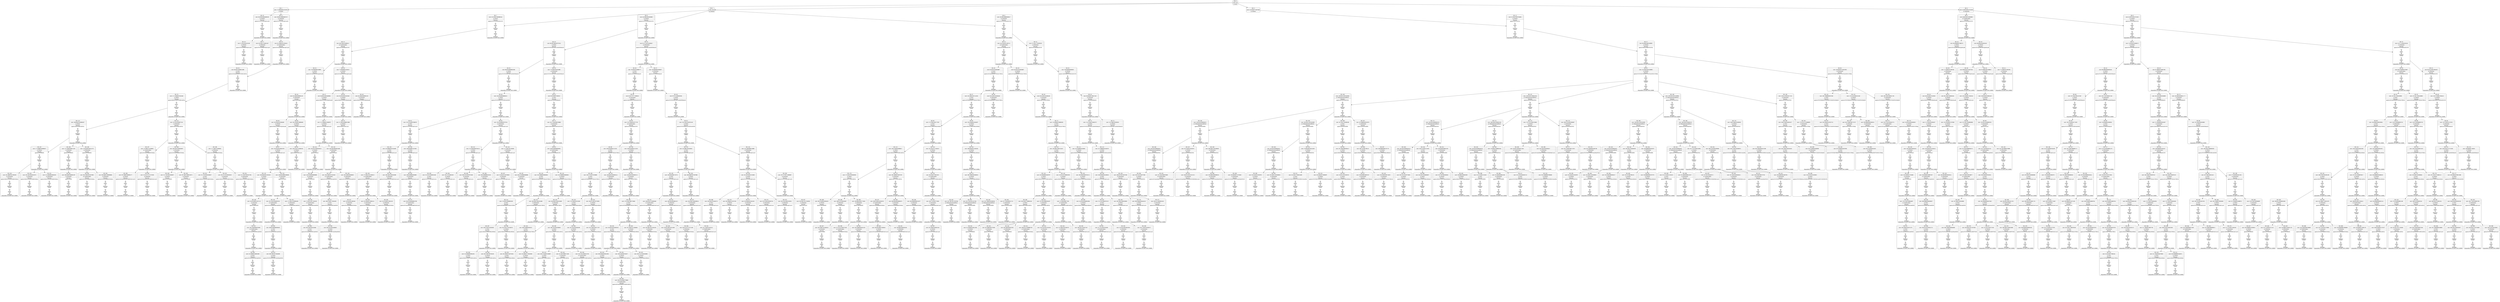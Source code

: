 digraph g {
node [shape = Mrecord];
nodo0[label="{EO: 0|cost: 0.0|A: null}"]
nodo1[label="{EO: 1|cost: 17.206555615733702|A: IrEste}"]
nodo10[label="{EO: 10|cost: 29.555024844083235|A: IrNorte|Posicion\nagente:PUNTOCERCAAULA20\n\nEn\nel\npunto:\n112\n61\n1
Destino:\nCIDISI\n\nEn\nel\npunto:\n124\n60\n3
Energia\ndisponible:224.59472401158888
}"]
nodo16[label="{EO: 16|cost: 37.0322504191349|A: IrNorte|Posicion\nagente:PUNTOFRENTEAULA20\n\nEn\nel\npunto:\n117\n61\n1
Destino:\nCIDISI\n\nEn\nel\npunto:\n124\n60\n3
Energia\ndisponible:224.59472401158888
}"]

nodo10 -> nodo16;
nodo17[label="{EO: 17|cost: 38.19421705901587|A: IrNoreste|Posicion\nagente:PUNTOFRENTEAULA20\n\nEn\nel\npunto:\n117\n61\n1
Destino:\nCIDISI\n\nEn\nel\npunto:\n124\n60\n3
Energia\ndisponible:224.59472401158888
}"]

nodo10 -> nodo17;

nodo1 -> nodo10;
nodo11[label="{EO: 11|cost: 29.801109065605747|A: IrNoreste|Posicion\nagente:PUNTOCERCAAULA20\n\nEn\nel\npunto:\n112\n61\n1
Destino:\nCIDISI\n\nEn\nel\npunto:\n124\n60\n3
Energia\ndisponible:224.59472401158888
}"]
nodo18[label="{EO: 18|cost: 61.24663220786534|A: UsarEscalera|Posicion\nagente:ESCALERACERCAAULA20\n\nEn\nel\npunto:\n113\n60\n1
Destino:\nCIDISI\n\nEn\nel\npunto:\n124\n60\n3
Energia\ndisponible:224.59472401158888
}"]
nodo35[label="{EO: 35|cost: 94.62572036812499|A: IrSur|Posicion\nagente:ESCALERADEPTOMECANICA\n\nEn\nel\npunto:\n113\n61\n0
Destino:\nCIDISI\n\nEn\nel\npunto:\n124\n60\n3
Energia\ndisponible:224.59472401158888
}"]
nodo76[label="{EO: 76|cost: 117.22096287625048|A: IrEste|Posicion\nagente:PASILLODEPTOMECANICA\n\nEn\nel\npunto:\n111\n61\n0
Destino:\nCIDISI\n\nEn\nel\npunto:\n124\n60\n3
Energia\ndisponible:224.59472401158888
}"]
nodo113[label="{EO: 113|cost: 148.69187342983437|A: IrEste|Posicion\nagente:DEPTOMECANICA\n\nEn\nel\npunto:\n110\n54\n0
Destino:\nCIDISI\n\nEn\nel\npunto:\n124\n60\n3
Energia\ndisponible:224.59472401158888
}"]
nodo197[label="{EO: 197|cost: 177.05998795699557|A: IrNorte|Posicion\nagente:INFORMES\n\nEn\nel\npunto:\n110\n44\n0
Destino:\nCIDISI\n\nEn\nel\npunto:\n124\n60\n3
Energia\ndisponible:224.59472401158888
}"]
nodo319[label="{EO: 319|cost: 201.39967614766195|A: IrSuroeste|Posicion\nagente:PASILLOASANITARIOSHALL\n\nEn\nel\npunto:\n123\n45\n0
Destino:\nCIDISI\n\nEn\nel\npunto:\n124\n60\n3
Energia\ndisponible:224.59472401158888
}"]

nodo197 -> nodo319;
nodo320[label="{EO: 320|cost: 202.18476454041974|A: IrNoreste|Posicion\nagente:PASILLOASANITARIOSHALL\n\nEn\nel\npunto:\n123\n45\n0
Destino:\nCIDISI\n\nEn\nel\npunto:\n124\n60\n3
Energia\ndisponible:224.59472401158888
}"]

nodo197 -> nodo320;
nodo321[label="{EO: 321|cost: 211.03858819004333|A: IrNoroeste|Posicion\nagente:PASILLOASANITARIOSHALL\n\nEn\nel\npunto:\n123\n45\n0
Destino:\nCIDISI\n\nEn\nel\npunto:\n124\n60\n3
Energia\ndisponible:224.59472401158888
}"]

nodo197 -> nodo321;

nodo113 -> nodo197;
nodo198[label="{EO: 198|cost: 172.76491639871205|A: IrNoreste|Posicion\nagente:INFORMES\n\nEn\nel\npunto:\n110\n44\n0
Destino:\nCIDISI\n\nEn\nel\npunto:\n124\n60\n3
Energia\ndisponible:224.59472401158888
}"]
nodo291[label="{EO: 291|cost: 206.54667946081287|A: IrSureste|Posicion\nagente:GIEDI\n\nEn\nel\npunto:\n114\n43\n0
Destino:\nCIDISI\n\nEn\nel\npunto:\n124\n60\n3
Energia\ndisponible:224.59472401158888
}"]

nodo198 -> nodo291;

nodo113 -> nodo198;
nodo199[label="{EO: 199|cost: 170.61630226411074|A: IrNoroeste|Posicion\nagente:INFORMES\n\nEn\nel\npunto:\n110\n44\n0
Destino:\nCIDISI\n\nEn\nel\npunto:\n124\n60\n3
Energia\ndisponible:224.59472401158888
}"]
nodo283[label="{EO: 283|cost: 203.76924870207665|A: UsarEscalera|Posicion\nagente:ESCALERABANOSHALL\n\nEn\nel\npunto:\n115\n47\n0
Destino:\nCIDISI\n\nEn\nel\npunto:\n124\n60\n3
Energia\ndisponible:224.59472401158888
}"]

nodo199 -> nodo283;
nodo284[label="{EO: 284|cost: 205.94601198086664|A: IrNoreste|Posicion\nagente:ESCALERABANOSHALL\n\nEn\nel\npunto:\n115\n47\n0
Destino:\nCIDISI\n\nEn\nel\npunto:\n124\n60\n3
Energia\ndisponible:224.59472401158888
}"]

nodo199 -> nodo284;

nodo113 -> nodo199;

nodo76 -> nodo113;
nodo114[label="{EO: 114|cost: 141.9167650827242|A: IrNoreste|Posicion\nagente:DEPTOMECANICA\n\nEn\nel\npunto:\n110\n54\n0
Destino:\nCIDISI\n\nEn\nel\npunto:\n124\n60\n3
Energia\ndisponible:224.59472401158888
}"]
nodo187[label="{EO: 187|cost: 175.0697115206901|A: UsarEscalera|Posicion\nagente:ESCALERABANOSHALL\n\nEn\nel\npunto:\n115\n47\n0
Destino:\nCIDISI\n\nEn\nel\npunto:\n124\n60\n3
Energia\ndisponible:224.59472401158888
}"]
nodo299[label="{EO: 299|cost: 207.59967560683177|A: IrNorte|Posicion\nagente:ESCALERASANITARIOSAULA19\n\nEn\nel\npunto:\n124\n47\n1
Destino:\nCIDISI\n\nEn\nel\npunto:\n124\n60\n3
Energia\ndisponible:224.59472401158888
}"]

nodo187 -> nodo299;
nodo300[label="{EO: 300|cost: 213.42727127137593|A: IrNoreste|Posicion\nagente:ESCALERASANITARIOSAULA19\n\nEn\nel\npunto:\n124\n47\n1
Destino:\nCIDISI\n\nEn\nel\npunto:\n124\n60\n3
Energia\ndisponible:224.59472401158888
}"]

nodo187 -> nodo300;

nodo114 -> nodo187;
nodo188[label="{EO: 188|cost: 183.38767563630807|A: IrSureste|Posicion\nagente:ESCALERABANOSHALL\n\nEn\nel\npunto:\n115\n47\n0
Destino:\nCIDISI\n\nEn\nel\npunto:\n124\n60\n3
Energia\ndisponible:224.59472401158888
}"]
nodo339[label="{EO: 339|cost: 211.75579016346927|A: IrNorte|Posicion\nagente:INFORMES\n\nEn\nel\npunto:\n110\n44\n0
Destino:\nCIDISI\n\nEn\nel\npunto:\n124\n60\n3
Energia\ndisponible:224.59472401158888
}"]

nodo188 -> nodo339;
nodo340[label="{EO: 340|cost: 207.46071860518572|A: IrNoreste|Posicion\nagente:INFORMES\n\nEn\nel\npunto:\n110\n44\n0
Destino:\nCIDISI\n\nEn\nel\npunto:\n124\n60\n3
Energia\ndisponible:224.59472401158888
}"]

nodo188 -> nodo340;

nodo114 -> nodo188;
nodo189[label="{EO: 189|cost: 177.2464747994801|A: IrNoreste|Posicion\nagente:ESCALERABANOSHALL\n\nEn\nel\npunto:\n115\n47\n0
Destino:\nCIDISI\n\nEn\nel\npunto:\n124\n60\n3
Energia\ndisponible:224.59472401158888
}"]
nodo322[label="{EO: 322|cost: 211.75579016346927|A: IrSur|Posicion\nagente:PASILLOASANITARIOSHALL\n\nEn\nel\npunto:\n123\n45\n0
Destino:\nCIDISI\n\nEn\nel\npunto:\n124\n60\n3
Energia\ndisponible:224.59472401158888
}"]

nodo189 -> nodo322;
nodo323[label="{EO: 323|cost: 202.37125138290426|A: IrNoreste|Posicion\nagente:PASILLOASANITARIOSHALL\n\nEn\nel\npunto:\n123\n45\n0
Destino:\nCIDISI\n\nEn\nel\npunto:\n124\n60\n3
Energia\ndisponible:224.59472401158888
}"]

nodo189 -> nodo323;
nodo324[label="{EO: 324|cost: 211.22507503252785|A: IrNoroeste|Posicion\nagente:PASILLOASANITARIOSHALL\n\nEn\nel\npunto:\n123\n45\n0
Destino:\nCIDISI\n\nEn\nel\npunto:\n124\n60\n3
Energia\ndisponible:224.59472401158888
}"]

nodo189 -> nodo324;

nodo114 -> nodo189;

nodo76 -> nodo114;

nodo35 -> nodo76;

nodo18 -> nodo35;

nodo11 -> nodo18;

nodo1 -> nodo11;

nodo0 -> nodo1;
nodo2[label="{EO: 2|cost: 16.0|A: IrNorte}"]
nodo7[label="{EO: 7|cost: 23.135047463066144|A: IrEste|Posicion\nagente:PUNTOCERCACECOVI\n\nEn\nel\npunto:\n121\n66\n1
Destino:\nCIDISI\n\nEn\nel\npunto:\n124\n60\n3
Energia\ndisponible:224.59472401158888
}"]
nodo13[label="{EO: 13|cost: 48.87961010960417|A: UsarEscalera|Posicion\nagente:ESCALERACECOVI\n\nEn\nel\npunto:\n122\n64\n1
Destino:\nCIDISI\n\nEn\nel\npunto:\n124\n60\n3
Energia\ndisponible:224.59472401158888
}"]
nodo25[label="{EO: 25|cost: 73.97862962319695|A: IrEste|Posicion\nagente:ESCALERACERCAJAVALAB\n\nEn\nel\npunto:\n128\n64\n2
Destino:\nCIDISI\n\nEn\nel\npunto:\n124\n60\n3
Energia\ndisponible:224.59472401158888
}"]
nodo44[label="{EO: 44|cost: 85.26494568800129|A: IrNoroeste|Posicion\nagente:JAVALAB\n\nEn\nel\npunto:\n128\n63\n2
Destino:\nCIDISI\n\nEn\nel\npunto:\n124\n60\n3
Energia\ndisponible:224.59472401158888
}"]
nodo63[label="{EO: 63|cost: 102.9535232284508|A: IrNorte|Posicion\nagente:PASILLOFRENTEJAVALAB\n\nEn\nel\npunto:\n131\n64\n2
Destino:\nCIDISI\n\nEn\nel\npunto:\n124\n60\n3
Energia\ndisponible:224.59472401158888
}"]
nodo87[label="{EO: 87|cost: 119.54229130035792|A: IrNorte|Posicion\nagente:PUNTOCERCAAULA22\n\nEn\nel\npunto:\n136\n64\n2
Destino:\nCIDISI\n\nEn\nel\npunto:\n124\n60\n3
Energia\ndisponible:224.59472401158888
}"]
nodo119[label="{EO: 119|cost: 138.46404551292432|A: IrOeste|Posicion\nagente:AULA22\n\nEn\nel\npunto:\n138\n63\n2
Destino:\nCIDISI\n\nEn\nel\npunto:\n124\n60\n3
Energia\ndisponible:224.59472401158888
}"]
nodo163[label="{EO: 163|cost: 153.33188312237112|A: IrSureste|Posicion\nagente:ANEXOISI\n\nEn\nel\npunto:\n137\n67\n2
Destino:\nCIDISI\n\nEn\nel\npunto:\n124\n60\n3
Energia\ndisponible:224.59472401158888
}"]
nodo213[label="{EO: 213|cost: 184.14853694876308|A: UsarEscalera|Posicion\nagente:ESCALERACERCAANEXO\n\nEn\nel\npunto:\n136\n66\n2
Destino:\nCIDISI\n\nEn\nel\npunto:\n124\n60\n3
Energia\ndisponible:224.59472401158888
}"]
nodo346[label="{EO: 346|cost: 213.36808140605598|A: IrSur|Posicion\nagente:ESCALERACERCAANEXO\n\nEn\nel\npunto:\n133\n66\n3
Destino:\nCIDISI\n\nEn\nel\npunto:\n124\n60\n3
Energia\ndisponible:224.59472401158888
}"]

nodo213 -> nodo346;

nodo163 -> nodo213;

nodo119 -> nodo163;

nodo87 -> nodo119;
nodo120[label="{EO: 120|cost: 136.60146662289563|A: IrSuroeste|Posicion\nagente:AULA22\n\nEn\nel\npunto:\n138\n63\n2
Destino:\nCIDISI\n\nEn\nel\npunto:\n124\n60\n3
Energia\ndisponible:224.59472401158888
}"]
nodo153[label="{EO: 153|cost: 167.41812044928758|A: UsarEscalera|Posicion\nagente:ESCALERACERCAANEXO\n\nEn\nel\npunto:\n136\n66\n2
Destino:\nCIDISI\n\nEn\nel\npunto:\n124\n60\n3
Energia\ndisponible:224.59472401158888
}"]
nodo262[label="{EO: 262|cost: 196.63766490658048|A: IrSur|Posicion\nagente:ESCALERACERCAANEXO\n\nEn\nel\npunto:\n133\n66\n3
Destino:\nCIDISI\n\nEn\nel\npunto:\n124\n60\n3
Energia\ndisponible:224.59472401158888
}"]
nodo414[label="{EO: 414|cost: 208.70873271844596|A: IrEste|Posicion\nagente:PUNTOCERCAESCALERAANEXO\n\nEn\nel\npunto:\n131\n66\n3
Destino:\nCIDISI\n\nEn\nel\npunto:\n124\n60\n3
Energia\ndisponible:224.59472401158888
}"]

nodo262 -> nodo414;

nodo153 -> nodo262;

nodo120 -> nodo153;
nodo154[label="{EO: 154|cost: 171.40011520984436|A: IrNoroeste|Posicion\nagente:ESCALERACERCAANEXO\n\nEn\nel\npunto:\n136\n66\n2
Destino:\nCIDISI\n\nEn\nel\npunto:\n124\n60\n3
Energia\ndisponible:224.59472401158888
}"]

nodo120 -> nodo154;

nodo87 -> nodo120;

nodo63 -> nodo87;

nodo44 -> nodo63;
nodo64[label="{EO: 64|cost: 104.19294079696465|A: IrOeste|Posicion\nagente:PASILLOFRENTEJAVALAB\n\nEn\nel\npunto:\n131\n64\n2
Destino:\nCIDISI\n\nEn\nel\npunto:\n124\n60\n3
Energia\ndisponible:224.59472401158888
}"]
nodo93[label="{EO: 93|cost: 126.22232716289105|A: IrOeste|Posicion\nagente:PASILLOAULA21\n\nEn\nel\npunto:\n132\n70\n2
Destino:\nCIDISI\n\nEn\nel\npunto:\n124\n60\n3
Energia\ndisponible:224.59472401158888
}"]

nodo64 -> nodo93;

nodo44 -> nodo64;

nodo25 -> nodo44;

nodo13 -> nodo25;
nodo26[label="{EO: 26|cost: 77.00364851424013|A: IrNorte|Posicion\nagente:ESCALERACERCAJAVALAB\n\nEn\nel\npunto:\n128\n64\n2
Destino:\nCIDISI\n\nEn\nel\npunto:\n124\n60\n3
Energia\ndisponible:224.59472401158888
}"]
nodo47[label="{EO: 47|cost: 94.69222605468964|A: IrNorte|Posicion\nagente:PASILLOFRENTEJAVALAB\n\nEn\nel\npunto:\n131\n64\n2
Destino:\nCIDISI\n\nEn\nel\npunto:\n124\n60\n3
Energia\ndisponible:224.59472401158888
}"]
nodo77[label="{EO: 77|cost: 111.28099412659675|A: IrNorte|Posicion\nagente:PUNTOCERCAAULA22\n\nEn\nel\npunto:\n136\n64\n2
Destino:\nCIDISI\n\nEn\nel\npunto:\n124\n60\n3
Energia\ndisponible:224.59472401158888
}"]
nodo101[label="{EO: 101|cost: 130.20274833916315|A: IrOeste|Posicion\nagente:AULA22\n\nEn\nel\npunto:\n138\n63\n2
Destino:\nCIDISI\n\nEn\nel\npunto:\n124\n60\n3
Energia\ndisponible:224.59472401158888
}"]
nodo148[label="{EO: 148|cost: 145.07058594860996|A: IrSureste|Posicion\nagente:ANEXOISI\n\nEn\nel\npunto:\n137\n67\n2
Destino:\nCIDISI\n\nEn\nel\npunto:\n124\n60\n3
Energia\ndisponible:224.59472401158888
}"]
nodo193[label="{EO: 193|cost: 175.88723977500192|A: UsarEscalera|Posicion\nagente:ESCALERACERCAANEXO\n\nEn\nel\npunto:\n136\n66\n2
Destino:\nCIDISI\n\nEn\nel\npunto:\n124\n60\n3
Energia\ndisponible:224.59472401158888
}"]
nodo309[label="{EO: 309|cost: 205.1067842322948|A: IrSur|Posicion\nagente:ESCALERACERCAANEXO\n\nEn\nel\npunto:\n133\n66\n3
Destino:\nCIDISI\n\nEn\nel\npunto:\n124\n60\n3
Energia\ndisponible:224.59472401158888
}"]

nodo193 -> nodo309;

nodo148 -> nodo193;

nodo101 -> nodo148;

nodo77 -> nodo101;
nodo102[label="{EO: 102|cost: 128.34016944913446|A: IrSuroeste|Posicion\nagente:AULA22\n\nEn\nel\npunto:\n138\n63\n2
Destino:\nCIDISI\n\nEn\nel\npunto:\n124\n60\n3
Energia\ndisponible:224.59472401158888
}"]
nodo137[label="{EO: 137|cost: 159.15682327552642|A: UsarEscalera|Posicion\nagente:ESCALERACERCAANEXO\n\nEn\nel\npunto:\n136\n66\n2
Destino:\nCIDISI\n\nEn\nel\npunto:\n124\n60\n3
Energia\ndisponible:224.59472401158888
}"]
nodo227[label="{EO: 227|cost: 188.37636773281932|A: IrSur|Posicion\nagente:ESCALERACERCAANEXO\n\nEn\nel\npunto:\n133\n66\n3
Destino:\nCIDISI\n\nEn\nel\npunto:\n124\n60\n3
Energia\ndisponible:224.59472401158888
}"]
nodo359[label="{EO: 359|cost: 200.4474355446848|A: IrEste|Posicion\nagente:PUNTOCERCAESCALERAANEXO\n\nEn\nel\npunto:\n131\n66\n3
Destino:\nCIDISI\n\nEn\nel\npunto:\n124\n60\n3
Energia\ndisponible:224.59472401158888
}"]

nodo227 -> nodo359;

nodo137 -> nodo227;

nodo102 -> nodo137;
nodo138[label="{EO: 138|cost: 163.1388180360832|A: IrNoroeste|Posicion\nagente:ESCALERACERCAANEXO\n\nEn\nel\npunto:\n136\n66\n2
Destino:\nCIDISI\n\nEn\nel\npunto:\n124\n60\n3
Energia\ndisponible:224.59472401158888
}"]

nodo102 -> nodo138;

nodo77 -> nodo102;

nodo47 -> nodo77;

nodo26 -> nodo47;
nodo48[label="{EO: 48|cost: 95.93164362320348|A: IrOeste|Posicion\nagente:PASILLOFRENTEJAVALAB\n\nEn\nel\npunto:\n131\n64\n2
Destino:\nCIDISI\n\nEn\nel\npunto:\n124\n60\n3
Energia\ndisponible:224.59472401158888
}"]
nodo79[label="{EO: 79|cost: 117.96102998912988|A: IrOeste|Posicion\nagente:PASILLOAULA21\n\nEn\nel\npunto:\n132\n70\n2
Destino:\nCIDISI\n\nEn\nel\npunto:\n124\n60\n3
Energia\ndisponible:224.59472401158888
}"]

nodo48 -> nodo79;

nodo26 -> nodo48;
nodo49[label="{EO: 49|cost: 85.26494568800129|A: IrSureste|Posicion\nagente:PASILLOFRENTEJAVALAB\n\nEn\nel\npunto:\n131\n64\n2
Destino:\nCIDISI\n\nEn\nel\npunto:\n124\n60\n3
Energia\ndisponible:224.59472401158888
}"]

nodo26 -> nodo49;

nodo13 -> nodo26;

nodo7 -> nodo13;

nodo2 -> nodo7;
nodo8[label="{EO: 8|cost: 44.18624281633882|A: IrNorte|Posicion\nagente:PUNTOCERCACECOVI\n\nEn\nel\npunto:\n121\n66\n1
Destino:\nCIDISI\n\nEn\nel\npunto:\n124\n60\n3
Energia\ndisponible:224.59472401158888
}"]
nodo23[label="{EO: 23|cost: 60.392798432072524|A: IrEste|Posicion\nagente:PUNTOCERCAAULAMATERIALES\n\nEn\nel\npunto:\n136\n65\n1
Destino:\nCIDISI\n\nEn\nel\npunto:\n124\n60\n3
Energia\ndisponible:224.59472401158888
}"]
nodo33[label="{EO: 33|cost: 80.95745839832306|A: IrEste|Posicion\nagente:PUNTOCERCAAULAMATERIALES\n\nEn\nel\npunto:\n136\n61\n1
Destino:\nCIDISI\n\nEn\nel\npunto:\n124\n60\n3
Energia\ndisponible:224.59472401158888
}"]
nodo56[label="{EO: 56|cost: 104.04546588895812|A: IrEste|Posicion\nagente:PUNTOPASILLOCERCAGIMNI\n\nEn\nel\npunto:\n136\n54\n1
Destino:\nCIDISI\n\nEn\nel\npunto:\n124\n60\n3
Energia\ndisponible:224.59472401158888
}"]
nodo91[label="{EO: 91|cost: 125.57542997509978|A: IrSur|Posicion\nagente:PUNTOCERCAAULA19\n\nEn\nel\npunto:\n136\n48\n1
Destino:\nCIDISI\n\nEn\nel\npunto:\n124\n60\n3
Energia\ndisponible:224.59472401158888
}"]
nodo129[label="{EO: 129|cost: 141.89065407323406|A: IrSur|Posicion\nagente:PUNTOCERCAAULA19\n\nEn\nel\npunto:\n127\n48\n1
Destino:\nCIDISI\n\nEn\nel\npunto:\n124\n60\n3
Energia\ndisponible:224.59472401158888
}"]
nodo185[label="{EO: 185|cost: 177.98413101266513|A: UsarEscalera|Posicion\nagente:ESCALERASANITARIOSAULA19\n\nEn\nel\npunto:\n124\n47\n1
Destino:\nCIDISI\n\nEn\nel\npunto:\n124\n60\n3
Energia\ndisponible:224.59472401158888
}"]
nodo327[label="{EO: 327|cost: 219.455041566249|A: IrSureste|Posicion\nagente:ESCALERABANOSHALL\n\nEn\nel\npunto:\n115\n47\n0
Destino:\nCIDISI\n\nEn\nel\npunto:\n124\n60\n3
Energia\ndisponible:224.59472401158888
}"]

nodo185 -> nodo327;
nodo328[label="{EO: 328|cost: 213.50830570892515|A: IrSuroeste|Posicion\nagente:ESCALERABANOSHALL\n\nEn\nel\npunto:\n115\n47\n0
Destino:\nCIDISI\n\nEn\nel\npunto:\n124\n60\n3
Energia\ndisponible:224.59472401158888
}"]

nodo185 -> nodo328;
nodo329[label="{EO: 329|cost: 213.31384072942103|A: IrNoreste|Posicion\nagente:ESCALERABANOSHALL\n\nEn\nel\npunto:\n115\n47\n0
Destino:\nCIDISI\n\nEn\nel\npunto:\n124\n60\n3
Energia\ndisponible:224.59472401158888
}"]

nodo185 -> nodo329;

nodo129 -> nodo185;
nodo186[label="{EO: 186|cost: 180.24821382391988|A: IrNoreste|Posicion\nagente:ESCALERASANITARIOSAULA19\n\nEn\nel\npunto:\n124\n47\n1
Destino:\nCIDISI\n\nEn\nel\npunto:\n124\n60\n3
Energia\ndisponible:224.59472401158888
}"]

nodo129 -> nodo186;

nodo91 -> nodo129;
nodo130[label="{EO: 130|cost: 149.9329897257856|A: IrEste|Posicion\nagente:PUNTOCERCAAULA19\n\nEn\nel\npunto:\n127\n48\n1
Destino:\nCIDISI\n\nEn\nel\npunto:\n124\n60\n3
Energia\ndisponible:224.59472401158888
}"]
nodo203[label="{EO: 203|cost: 168.9168880585968|A: IrSuroeste|Posicion\nagente:SANITARIOSCERCAAULA19\n\nEn\nel\npunto:\n127\n42\n1
Destino:\nCIDISI\n\nEn\nel\npunto:\n124\n60\n3
Energia\ndisponible:224.59472401158888
}"]
nodo275[label="{EO: 275|cost: 205.01036499802788|A: UsarEscalera|Posicion\nagente:ESCALERASANITARIOSAULA19\n\nEn\nel\npunto:\n124\n47\n1
Destino:\nCIDISI\n\nEn\nel\npunto:\n124\n60\n3
Energia\ndisponible:224.59472401158888
}"]

nodo203 -> nodo275;

nodo130 -> nodo203;

nodo91 -> nodo130;

nodo56 -> nodo91;
nodo92[label="{EO: 92|cost: 135.42266038707524|A: IrNoroeste|Posicion\nagente:PUNTOCERCAAULA19\n\nEn\nel\npunto:\n136\n48\n1
Destino:\nCIDISI\n\nEn\nel\npunto:\n124\n60\n3
Energia\ndisponible:224.59472401158888
}"]
nodo151[label="{EO: 151|cost: 175.29335846794152|A: IrEste|Posicion\nagente:PUNTOCERCAAULA19\n\nEn\nel\npunto:\n142\n44\n1
Destino:\nCIDISI\n\nEn\nel\npunto:\n124\n60\n3
Energia\ndisponible:224.59472401158888
}"]
nodo303[label="{EO: 303|cost: 212.33179160052458|A: IrSur|Posicion\nagente:PUNTOCERCAAULA14\n\nEn\nel\npunto:\n142\n35\n1
Destino:\nCIDISI\n\nEn\nel\npunto:\n124\n60\n3
Energia\ndisponible:224.59472401158888
}"]

nodo151 -> nodo303;
nodo304[label="{EO: 304|cost: 234.17314858108|A: IrNorte|Posicion\nagente:PUNTOCERCAAULA14\n\nEn\nel\npunto:\n142\n35\n1
Destino:\nCIDISI\n\nEn\nel\npunto:\n124\n60\n3
Energia\ndisponible:224.59472401158888
}"]

nodo151 -> nodo304;
nodo305[label="{EO: 305|cost: 209.57015597972048|A: IrSureste|Posicion\nagente:PUNTOCERCAAULA14\n\nEn\nel\npunto:\n142\n35\n1
Destino:\nCIDISI\n\nEn\nel\npunto:\n124\n60\n3
Energia\ndisponible:224.59472401158888
}"]

nodo151 -> nodo305;
nodo306[label="{EO: 306|cost: 206.1999688191042|A: IrSuroeste|Posicion\nagente:PUNTOCERCAAULA14\n\nEn\nel\npunto:\n142\n35\n1
Destino:\nCIDISI\n\nEn\nel\npunto:\n124\n60\n3
Energia\ndisponible:224.59472401158888
}"]

nodo151 -> nodo306;
nodo307[label="{EO: 307|cost: 214.6510215079659|A: IrNoreste|Posicion\nagente:PUNTOCERCAAULA14\n\nEn\nel\npunto:\n142\n35\n1
Destino:\nCIDISI\n\nEn\nel\npunto:\n124\n60\n3
Energia\ndisponible:224.59472401158888
}"]

nodo151 -> nodo307;

nodo92 -> nodo151;
nodo152[label="{EO: 152|cost: 171.1642705726036|A: IrSureste|Posicion\nagente:PUNTOCERCAAULA19\n\nEn\nel\npunto:\n142\n44\n1
Destino:\nCIDISI\n\nEn\nel\npunto:\n124\n60\n3
Energia\ndisponible:224.59472401158888
}"]
nodo287[label="{EO: 287|cost: 204.27103663096966|A: IrNoreste|Posicion\nagente:AULA19\n\nEn\nel\npunto:\n141\n37\n1
Destino:\nCIDISI\n\nEn\nel\npunto:\n124\n60\n3
Energia\ndisponible:224.59472401158888
}"]

nodo152 -> nodo287;

nodo92 -> nodo152;

nodo56 -> nodo92;

nodo33 -> nodo56;

nodo23 -> nodo33;
nodo34[label="{EO: 34|cost: 77.67805785161968|A: IrNoroeste|Posicion\nagente:PUNTOCERCAAULAMATERIALES\n\nEn\nel\npunto:\n136\n61\n1
Destino:\nCIDISI\n\nEn\nel\npunto:\n124\n60\n3
Energia\ndisponible:224.59472401158888
}"]
nodo52[label="{EO: 52|cost: 92.5520657256315|A: IrSur|Posicion\nagente:AULAMATERIALES\n\nEn\nel\npunto:\n138\n63\n1
Destino:\nCIDISI\n\nEn\nel\npunto:\n124\n60\n3
Energia\ndisponible:224.59472401158888
}"]
nodo72[label="{EO: 72|cost: 101.71434338579988|A: IrSuroeste|Posicion\nagente:SANITARIOSCERCACECOVI\n\nEn\nel\npunto:\n131\n63\n1
Destino:\nCIDISI\n\nEn\nel\npunto:\n124\n60\n3
Energia\ndisponible:224.59472401158888
}"]
nodo82[label="{EO: 82|cost: 126.91049580850651|A: UsarEscalera|Posicion\nagente:ESCALERACECOVI\n\nEn\nel\npunto:\n128\n64\n1
Destino:\nCIDISI\n\nEn\nel\npunto:\n124\n60\n3
Energia\ndisponible:224.59472401158888
}"]
nodo134[label="{EO: 134|cost: 154.25896503685604|A: IrSur|Posicion\nagente:ESCALERADEPTOELECTRICA\n\nEn\nel\npunto:\n121\n63\n0
Destino:\nCIDISI\n\nEn\nel\npunto:\n124\n60\n3
Energia\ndisponible:224.59472401158888
}"]
nodo214[label="{EO: 214|cost: 174.93375936803338|A: IrSur|Posicion\nagente:ENTRADADEPTOELECTRICA\n\nEn\nel\npunto:\n118\n63\n0
Destino:\nCIDISI\n\nEn\nel\npunto:\n124\n60\n3
Energia\ndisponible:224.59472401158888
}"]
nodo297[label="{EO: 297|cost: 190.31284752829302|A: IrSur|Posicion\nagente:PASILLOPATIOPALMERAS\n\nEn\nel\npunto:\n111\n63\n0
Destino:\nCIDISI\n\nEn\nel\npunto:\n124\n60\n3
Energia\ndisponible:224.59472401158888
}"]
nodo364[label="{EO: 364|cost: 212.9080900364185|A: IrEste|Posicion\nagente:PASILLODEPTOMECANICA\n\nEn\nel\npunto:\n111\n61\n0
Destino:\nCIDISI\n\nEn\nel\npunto:\n124\n60\n3
Energia\ndisponible:224.59472401158888
}"]

nodo297 -> nodo364;
nodo365[label="{EO: 365|cost: 203.7583706705526|A: IrNorte|Posicion\nagente:PASILLODEPTOMECANICA\n\nEn\nel\npunto:\n111\n61\n0
Destino:\nCIDISI\n\nEn\nel\npunto:\n124\n60\n3
Energia\ndisponible:224.59472401158888
}"]

nodo297 -> nodo365;

nodo214 -> nodo297;
nodo298[label="{EO: 298|cost: 201.87811781295974|A: IrOeste|Posicion\nagente:PASILLOPATIOPALMERAS\n\nEn\nel\npunto:\n111\n63\n0
Destino:\nCIDISI\n\nEn\nel\npunto:\n124\n60\n3
Energia\ndisponible:224.59472401158888
}"]

nodo214 -> nodo298;

nodo134 -> nodo214;
nodo215[label="{EO: 215|cost: 165.85007495232486|A: IrNoroeste|Posicion\nagente:ENTRADADEPTOELECTRICA\n\nEn\nel\npunto:\n118\n63\n0
Destino:\nCIDISI\n\nEn\nel\npunto:\n124\n60\n3
Energia\ndisponible:224.59472401158888
}"]

nodo134 -> nodo215;

nodo82 -> nodo134;
nodo135[label="{EO: 135|cost: 154.25896503685604|A: IrOeste|Posicion\nagente:ESCALERADEPTOELECTRICA\n\nEn\nel\npunto:\n121\n63\n0
Destino:\nCIDISI\n\nEn\nel\npunto:\n124\n60\n3
Energia\ndisponible:224.59472401158888
}"]
nodo216[label="{EO: 216|cost: 165.85007495232486|A: IrSureste|Posicion\nagente:DEPTOELECTRICA\n\nEn\nel\npunto:\n121\n66\n0
Destino:\nCIDISI\n\nEn\nel\npunto:\n124\n60\n3
Energia\ndisponible:224.59472401158888
}"]
nodo245[label="{EO: 245|cost: 186.5248692835022|A: IrSur|Posicion\nagente:ENTRADADEPTOELECTRICA\n\nEn\nel\npunto:\n118\n63\n0
Destino:\nCIDISI\n\nEn\nel\npunto:\n124\n60\n3
Energia\ndisponible:224.59472401158888
}"]
nodo355[label="{EO: 355|cost: 201.90395744376184|A: IrSur|Posicion\nagente:PASILLOPATIOPALMERAS\n\nEn\nel\npunto:\n111\n63\n0
Destino:\nCIDISI\n\nEn\nel\npunto:\n124\n60\n3
Energia\ndisponible:224.59472401158888
}"]

nodo245 -> nodo355;
nodo356[label="{EO: 356|cost: 213.46922772842856|A: IrOeste|Posicion\nagente:PASILLOPATIOPALMERAS\n\nEn\nel\npunto:\n111\n63\n0
Destino:\nCIDISI\n\nEn\nel\npunto:\n124\n60\n3
Energia\ndisponible:224.59472401158888
}"]

nodo245 -> nodo356;

nodo216 -> nodo245;

nodo135 -> nodo216;

nodo82 -> nodo135;

nodo72 -> nodo82;

nodo52 -> nodo72;

nodo34 -> nodo52;

nodo23 -> nodo34;

nodo8 -> nodo23;
nodo24[label="{EO: 24|cost: 61.47150223588597|A: IrNoroeste|Posicion\nagente:PUNTOCERCAAULAMATERIALES\n\nEn\nel\npunto:\n136\n65\n1
Destino:\nCIDISI\n\nEn\nel\npunto:\n124\n60\n3
Energia\ndisponible:224.59472401158888
}"]
nodo36[label="{EO: 36|cost: 76.34551010989777|A: IrSur|Posicion\nagente:AULAMATERIALES\n\nEn\nel\npunto:\n138\n63\n1
Destino:\nCIDISI\n\nEn\nel\npunto:\n124\n60\n3
Energia\ndisponible:224.59472401158888
}"]
nodo45[label="{EO: 45|cost: 85.50778777006616|A: IrSuroeste|Posicion\nagente:SANITARIOSCERCACECOVI\n\nEn\nel\npunto:\n131\n63\n1
Destino:\nCIDISI\n\nEn\nel\npunto:\n124\n60\n3
Energia\ndisponible:224.59472401158888
}"]
nodo65[label="{EO: 65|cost: 110.70394019277279|A: UsarEscalera|Posicion\nagente:ESCALERACECOVI\n\nEn\nel\npunto:\n128\n64\n1
Destino:\nCIDISI\n\nEn\nel\npunto:\n124\n60\n3
Energia\ndisponible:224.59472401158888
}"]
nodo99[label="{EO: 99|cost: 138.05240942112232|A: IrSur|Posicion\nagente:ESCALERADEPTOELECTRICA\n\nEn\nel\npunto:\n121\n63\n0
Destino:\nCIDISI\n\nEn\nel\npunto:\n124\n60\n3
Energia\ndisponible:224.59472401158888
}"]
nodo160[label="{EO: 160|cost: 158.72720375229966|A: IrSur|Posicion\nagente:ENTRADADEPTOELECTRICA\n\nEn\nel\npunto:\n118\n63\n0
Destino:\nCIDISI\n\nEn\nel\npunto:\n124\n60\n3
Energia\ndisponible:224.59472401158888
}"]
nodo223[label="{EO: 223|cost: 174.1062919125593|A: IrSur|Posicion\nagente:PASILLOPATIOPALMERAS\n\nEn\nel\npunto:\n111\n63\n0
Destino:\nCIDISI\n\nEn\nel\npunto:\n124\n60\n3
Energia\ndisponible:224.59472401158888
}"]
nodo293[label="{EO: 293|cost: 196.7015344206848|A: IrEste|Posicion\nagente:PASILLODEPTOMECANICA\n\nEn\nel\npunto:\n111\n61\n0
Destino:\nCIDISI\n\nEn\nel\npunto:\n124\n60\n3
Energia\ndisponible:224.59472401158888
}"]
nodo415[label="{EO: 415|cost: 228.17244497426867|A: IrEste|Posicion\nagente:DEPTOMECANICA\n\nEn\nel\npunto:\n110\n54\n0
Destino:\nCIDISI\n\nEn\nel\npunto:\n124\n60\n3
Energia\ndisponible:224.59472401158888
}"]

nodo293 -> nodo415;
nodo416[label="{EO: 416|cost: 221.3973366271585|A: IrNoreste|Posicion\nagente:DEPTOMECANICA\n\nEn\nel\npunto:\n110\n54\n0
Destino:\nCIDISI\n\nEn\nel\npunto:\n124\n60\n3
Energia\ndisponible:224.59472401158888
}"]

nodo293 -> nodo416;

nodo223 -> nodo293;
nodo294[label="{EO: 294|cost: 187.5518150548189|A: IrNorte|Posicion\nagente:PASILLODEPTOMECANICA\n\nEn\nel\npunto:\n111\n61\n0
Destino:\nCIDISI\n\nEn\nel\npunto:\n124\n60\n3
Energia\ndisponible:224.59472401158888
}"]
nodo358[label="{EO: 358|cost: 218.73215494231783|A: UsarEscalera|Posicion\nagente:ESCALERADEPTOMECANICA\n\nEn\nel\npunto:\n113\n61\n0
Destino:\nCIDISI\n\nEn\nel\npunto:\n124\n60\n3
Energia\ndisponible:224.59472401158888
}"]

nodo294 -> nodo358;

nodo223 -> nodo294;

nodo160 -> nodo223;
nodo224[label="{EO: 224|cost: 185.67156219722602|A: IrOeste|Posicion\nagente:PASILLOPATIOPALMERAS\n\nEn\nel\npunto:\n111\n63\n0
Destino:\nCIDISI\n\nEn\nel\npunto:\n124\n60\n3
Energia\ndisponible:224.59472401158888
}"]
nodo352[label="{EO: 352|cost: 225.13062263271797|A: IrOeste|Posicion\nagente:PASILLOPATIOPALMERAS1\n\nEn\nel\npunto:\n111\n72\n0
Destino:\nCIDISI\n\nEn\nel\npunto:\n124\n60\n3
Energia\ndisponible:224.59472401158888
}"]

nodo224 -> nodo352;

nodo160 -> nodo224;

nodo99 -> nodo160;
nodo161[label="{EO: 161|cost: 149.64351933659114|A: IrNoroeste|Posicion\nagente:ENTRADADEPTOELECTRICA\n\nEn\nel\npunto:\n118\n63\n0
Destino:\nCIDISI\n\nEn\nel\npunto:\n124\n60\n3
Energia\ndisponible:224.59472401158888
}"]

nodo99 -> nodo161;

nodo65 -> nodo99;
nodo100[label="{EO: 100|cost: 138.05240942112232|A: IrOeste|Posicion\nagente:ESCALERADEPTOELECTRICA\n\nEn\nel\npunto:\n121\n63\n0
Destino:\nCIDISI\n\nEn\nel\npunto:\n124\n60\n3
Energia\ndisponible:224.59472401158888
}"]
nodo162[label="{EO: 162|cost: 149.64351933659114|A: IrSureste|Posicion\nagente:DEPTOELECTRICA\n\nEn\nel\npunto:\n121\n66\n0
Destino:\nCIDISI\n\nEn\nel\npunto:\n124\n60\n3
Energia\ndisponible:224.59472401158888
}"]
nodo200[label="{EO: 200|cost: 170.31831366776848|A: IrSur|Posicion\nagente:ENTRADADEPTOELECTRICA\n\nEn\nel\npunto:\n118\n63\n0
Destino:\nCIDISI\n\nEn\nel\npunto:\n124\n60\n3
Energia\ndisponible:224.59472401158888
}"]
nodo281[label="{EO: 281|cost: 185.69740182802812|A: IrSur|Posicion\nagente:PASILLOPATIOPALMERAS\n\nEn\nel\npunto:\n111\n63\n0
Destino:\nCIDISI\n\nEn\nel\npunto:\n124\n60\n3
Energia\ndisponible:224.59472401158888
}"]
nodo353[label="{EO: 353|cost: 208.29264433615361|A: IrEste|Posicion\nagente:PASILLODEPTOMECANICA\n\nEn\nel\npunto:\n111\n61\n0
Destino:\nCIDISI\n\nEn\nel\npunto:\n124\n60\n3
Energia\ndisponible:224.59472401158888
}"]

nodo281 -> nodo353;
nodo354[label="{EO: 354|cost: 199.1429249702877|A: IrNorte|Posicion\nagente:PASILLODEPTOMECANICA\n\nEn\nel\npunto:\n111\n61\n0
Destino:\nCIDISI\n\nEn\nel\npunto:\n124\n60\n3
Energia\ndisponible:224.59472401158888
}"]
nodo436[label="{EO: 436|cost: 230.32326485778665|A: UsarEscalera|Posicion\nagente:ESCALERADEPTOMECANICA\n\nEn\nel\npunto:\n113\n61\n0
Destino:\nCIDISI\n\nEn\nel\npunto:\n124\n60\n3
Energia\ndisponible:224.59472401158888
}"]

nodo354 -> nodo436;

nodo281 -> nodo354;

nodo200 -> nodo281;
nodo282[label="{EO: 282|cost: 197.26267211269484|A: IrOeste|Posicion\nagente:PASILLOPATIOPALMERAS\n\nEn\nel\npunto:\n111\n63\n0
Destino:\nCIDISI\n\nEn\nel\npunto:\n124\n60\n3
Energia\ndisponible:224.59472401158888
}"]
nodo422[label="{EO: 422|cost: 236.72173254818682|A: IrOeste|Posicion\nagente:PASILLOPATIOPALMERAS1\n\nEn\nel\npunto:\n111\n72\n0
Destino:\nCIDISI\n\nEn\nel\npunto:\n124\n60\n3
Energia\ndisponible:224.59472401158888
}"]

nodo282 -> nodo422;

nodo200 -> nodo282;

nodo162 -> nodo200;

nodo100 -> nodo162;

nodo65 -> nodo100;

nodo45 -> nodo65;

nodo36 -> nodo45;

nodo24 -> nodo36;
nodo37[label="{EO: 37|cost: 76.50648497636587|A: IrSureste|Posicion\nagente:AULAMATERIALES\n\nEn\nel\npunto:\n138\n63\n1
Destino:\nCIDISI\n\nEn\nel\npunto:\n124\n60\n3
Energia\ndisponible:224.59472401158888
}"]
nodo46[label="{EO: 46|cost: 97.0711449426164|A: IrEste|Posicion\nagente:PUNTOCERCAAULAMATERIALES\n\nEn\nel\npunto:\n136\n61\n1
Destino:\nCIDISI\n\nEn\nel\npunto:\n124\n60\n3
Energia\ndisponible:224.59472401158888
}"]
nodo81[label="{EO: 81|cost: 120.15915243325146|A: IrEste|Posicion\nagente:PUNTOPASILLOCERCAGIMNI\n\nEn\nel\npunto:\n136\n54\n1
Destino:\nCIDISI\n\nEn\nel\npunto:\n124\n60\n3
Energia\ndisponible:224.59472401158888
}"]
nodo123[label="{EO: 123|cost: 141.6891165193931|A: IrSur|Posicion\nagente:PUNTOCERCAAULA19\n\nEn\nel\npunto:\n136\n48\n1
Destino:\nCIDISI\n\nEn\nel\npunto:\n124\n60\n3
Energia\ndisponible:224.59472401158888
}"]
nodo183[label="{EO: 183|cost: 158.0043406175274|A: IrSur|Posicion\nagente:PUNTOCERCAAULA19\n\nEn\nel\npunto:\n127\n48\n1
Destino:\nCIDISI\n\nEn\nel\npunto:\n124\n60\n3
Energia\ndisponible:224.59472401158888
}"]
nodo221[label="{EO: 221|cost: 194.09781755695846|A: UsarEscalera|Posicion\nagente:ESCALERASANITARIOSAULA19\n\nEn\nel\npunto:\n124\n47\n1
Destino:\nCIDISI\n\nEn\nel\npunto:\n124\n60\n3
Energia\ndisponible:224.59472401158888
}"]
nodo392[label="{EO: 392|cost: 235.56872811054234|A: IrSureste|Posicion\nagente:ESCALERABANOSHALL\n\nEn\nel\npunto:\n115\n47\n0
Destino:\nCIDISI\n\nEn\nel\npunto:\n124\n60\n3
Energia\ndisponible:224.59472401158888
}"]

nodo221 -> nodo392;
nodo393[label="{EO: 393|cost: 229.62199225321848|A: IrSuroeste|Posicion\nagente:ESCALERABANOSHALL\n\nEn\nel\npunto:\n115\n47\n0
Destino:\nCIDISI\n\nEn\nel\npunto:\n124\n60\n3
Energia\ndisponible:224.59472401158888
}"]

nodo221 -> nodo393;
nodo394[label="{EO: 394|cost: 229.42752727371436|A: IrNoreste|Posicion\nagente:ESCALERABANOSHALL\n\nEn\nel\npunto:\n115\n47\n0
Destino:\nCIDISI\n\nEn\nel\npunto:\n124\n60\n3
Energia\ndisponible:224.59472401158888
}"]

nodo221 -> nodo394;

nodo183 -> nodo221;
nodo222[label="{EO: 222|cost: 196.3619003682132|A: IrNoreste|Posicion\nagente:ESCALERASANITARIOSAULA19\n\nEn\nel\npunto:\n124\n47\n1
Destino:\nCIDISI\n\nEn\nel\npunto:\n124\n60\n3
Energia\ndisponible:224.59472401158888
}"]

nodo183 -> nodo222;

nodo123 -> nodo183;
nodo184[label="{EO: 184|cost: 166.04667627007893|A: IrEste|Posicion\nagente:PUNTOCERCAAULA19\n\nEn\nel\npunto:\n127\n48\n1
Destino:\nCIDISI\n\nEn\nel\npunto:\n124\n60\n3
Energia\ndisponible:224.59472401158888
}"]
nodo257[label="{EO: 257|cost: 185.03057460289014|A: IrSuroeste|Posicion\nagente:SANITARIOSCERCAAULA19\n\nEn\nel\npunto:\n127\n42\n1
Destino:\nCIDISI\n\nEn\nel\npunto:\n124\n60\n3
Energia\ndisponible:224.59472401158888
}"]
nodo351[label="{EO: 351|cost: 221.1240515423212|A: UsarEscalera|Posicion\nagente:ESCALERASANITARIOSAULA19\n\nEn\nel\npunto:\n124\n47\n1
Destino:\nCIDISI\n\nEn\nel\npunto:\n124\n60\n3
Energia\ndisponible:224.59472401158888
}"]

nodo257 -> nodo351;

nodo184 -> nodo257;

nodo123 -> nodo184;

nodo81 -> nodo123;
nodo124[label="{EO: 124|cost: 151.5363469313686|A: IrNoroeste|Posicion\nagente:PUNTOCERCAAULA19\n\nEn\nel\npunto:\n136\n48\n1
Destino:\nCIDISI\n\nEn\nel\npunto:\n124\n60\n3
Energia\ndisponible:224.59472401158888
}"]
nodo205[label="{EO: 205|cost: 191.40704501223485|A: IrEste|Posicion\nagente:PUNTOCERCAAULA19\n\nEn\nel\npunto:\n142\n44\n1
Destino:\nCIDISI\n\nEn\nel\npunto:\n124\n60\n3
Energia\ndisponible:224.59472401158888
}"]
nodo369[label="{EO: 369|cost: 228.4454781448179|A: IrSur|Posicion\nagente:PUNTOCERCAAULA14\n\nEn\nel\npunto:\n142\n35\n1
Destino:\nCIDISI\n\nEn\nel\npunto:\n124\n60\n3
Energia\ndisponible:224.59472401158888
}"]

nodo205 -> nodo369;
nodo370[label="{EO: 370|cost: 250.28683512537333|A: IrNorte|Posicion\nagente:PUNTOCERCAAULA14\n\nEn\nel\npunto:\n142\n35\n1
Destino:\nCIDISI\n\nEn\nel\npunto:\n124\n60\n3
Energia\ndisponible:224.59472401158888
}"]

nodo205 -> nodo370;
nodo371[label="{EO: 371|cost: 225.6838425240138|A: IrSureste|Posicion\nagente:PUNTOCERCAAULA14\n\nEn\nel\npunto:\n142\n35\n1
Destino:\nCIDISI\n\nEn\nel\npunto:\n124\n60\n3
Energia\ndisponible:224.59472401158888
}"]

nodo205 -> nodo371;
nodo372[label="{EO: 372|cost: 222.31365536339754|A: IrSuroeste|Posicion\nagente:PUNTOCERCAAULA14\n\nEn\nel\npunto:\n142\n35\n1
Destino:\nCIDISI\n\nEn\nel\npunto:\n124\n60\n3
Energia\ndisponible:224.59472401158888
}"]

nodo205 -> nodo372;
nodo373[label="{EO: 373|cost: 230.76470805225924|A: IrNoreste|Posicion\nagente:PUNTOCERCAAULA14\n\nEn\nel\npunto:\n142\n35\n1
Destino:\nCIDISI\n\nEn\nel\npunto:\n124\n60\n3
Energia\ndisponible:224.59472401158888
}"]

nodo205 -> nodo373;

nodo124 -> nodo205;
nodo206[label="{EO: 206|cost: 187.27795711689697|A: IrSureste|Posicion\nagente:PUNTOCERCAAULA19\n\nEn\nel\npunto:\n142\n44\n1
Destino:\nCIDISI\n\nEn\nel\npunto:\n124\n60\n3
Energia\ndisponible:224.59472401158888
}"]
nodo357[label="{EO: 357|cost: 220.38472317526305|A: IrNoreste|Posicion\nagente:AULA19\n\nEn\nel\npunto:\n141\n37\n1
Destino:\nCIDISI\n\nEn\nel\npunto:\n124\n60\n3
Energia\ndisponible:224.59472401158888
}"]

nodo206 -> nodo357;

nodo124 -> nodo206;

nodo81 -> nodo124;

nodo46 -> nodo81;

nodo37 -> nodo46;

nodo24 -> nodo37;

nodo8 -> nodo24;

nodo2 -> nodo8;
nodo9[label="{EO: 9|cost: 29.280109889280517|A: IrNoreste|Posicion\nagente:PUNTOCERCACECOVI\n\nEn\nel\npunto:\n121\n66\n1
Destino:\nCIDISI\n\nEn\nel\npunto:\n124\n60\n3
Energia\ndisponible:224.59472401158888
}"]
nodo14[label="{EO: 14|cost: 54.47626231198715|A: UsarEscalera|Posicion\nagente:ESCALERACECOVI\n\nEn\nel\npunto:\n128\n64\n1
Destino:\nCIDISI\n\nEn\nel\npunto:\n124\n60\n3
Energia\ndisponible:224.59472401158888
}"]
nodo28[label="{EO: 28|cost: 81.82473154033667|A: IrSur|Posicion\nagente:ESCALERADEPTOELECTRICA\n\nEn\nel\npunto:\n121\n63\n0
Destino:\nCIDISI\n\nEn\nel\npunto:\n124\n60\n3
Energia\ndisponible:224.59472401158888
}"]
nodo57[label="{EO: 57|cost: 102.49952587151401|A: IrSur|Posicion\nagente:ENTRADADEPTOELECTRICA\n\nEn\nel\npunto:\n118\n63\n0
Destino:\nCIDISI\n\nEn\nel\npunto:\n124\n60\n3
Energia\ndisponible:224.59472401158888
}"]
nodo84[label="{EO: 84|cost: 117.87861403177367|A: IrSur|Posicion\nagente:PASILLOPATIOPALMERAS\n\nEn\nel\npunto:\n111\n63\n0
Destino:\nCIDISI\n\nEn\nel\npunto:\n124\n60\n3
Energia\ndisponible:224.59472401158888
}"]
nodo115[label="{EO: 115|cost: 140.47385653989917|A: IrEste|Posicion\nagente:PASILLODEPTOMECANICA\n\nEn\nel\npunto:\n111\n61\n0
Destino:\nCIDISI\n\nEn\nel\npunto:\n124\n60\n3
Energia\ndisponible:224.59472401158888
}"]
nodo178[label="{EO: 178|cost: 171.94476709348305|A: IrEste|Posicion\nagente:DEPTOMECANICA\n\nEn\nel\npunto:\n110\n54\n0
Destino:\nCIDISI\n\nEn\nel\npunto:\n124\n60\n3
Energia\ndisponible:224.59472401158888
}"]
nodo288[label="{EO: 288|cost: 200.31288162064425|A: IrNorte|Posicion\nagente:INFORMES\n\nEn\nel\npunto:\n110\n44\n0
Destino:\nCIDISI\n\nEn\nel\npunto:\n124\n60\n3
Energia\ndisponible:224.59472401158888
}"]

nodo178 -> nodo288;
nodo289[label="{EO: 289|cost: 196.0178100623607|A: IrNoreste|Posicion\nagente:INFORMES\n\nEn\nel\npunto:\n110\n44\n0
Destino:\nCIDISI\n\nEn\nel\npunto:\n124\n60\n3
Energia\ndisponible:224.59472401158888
}"]
nodo407[label="{EO: 407|cost: 229.79957312446152|A: IrSureste|Posicion\nagente:GIEDI\n\nEn\nel\npunto:\n114\n43\n0
Destino:\nCIDISI\n\nEn\nel\npunto:\n124\n60\n3
Energia\ndisponible:224.59472401158888
}"]

nodo289 -> nodo407;

nodo178 -> nodo289;
nodo290[label="{EO: 290|cost: 193.86919592775942|A: IrNoroeste|Posicion\nagente:INFORMES\n\nEn\nel\npunto:\n110\n44\n0
Destino:\nCIDISI\n\nEn\nel\npunto:\n124\n60\n3
Energia\ndisponible:224.59472401158888
}"]
nodo390[label="{EO: 390|cost: 227.02214236572533|A: UsarEscalera|Posicion\nagente:ESCALERABANOSHALL\n\nEn\nel\npunto:\n115\n47\n0
Destino:\nCIDISI\n\nEn\nel\npunto:\n124\n60\n3
Energia\ndisponible:224.59472401158888
}"]

nodo290 -> nodo390;
nodo391[label="{EO: 391|cost: 229.19890564451532|A: IrNoreste|Posicion\nagente:ESCALERABANOSHALL\n\nEn\nel\npunto:\n115\n47\n0
Destino:\nCIDISI\n\nEn\nel\npunto:\n124\n60\n3
Energia\ndisponible:224.59472401158888
}"]

nodo290 -> nodo391;

nodo178 -> nodo290;

nodo115 -> nodo178;
nodo179[label="{EO: 179|cost: 165.16965874637287|A: IrNoreste|Posicion\nagente:DEPTOMECANICA\n\nEn\nel\npunto:\n110\n54\n0
Destino:\nCIDISI\n\nEn\nel\npunto:\n124\n60\n3
Energia\ndisponible:224.59472401158888
}"]
nodo237[label="{EO: 237|cost: 198.32260518433878|A: UsarEscalera|Posicion\nagente:ESCALERABANOSHALL\n\nEn\nel\npunto:\n115\n47\n0
Destino:\nCIDISI\n\nEn\nel\npunto:\n124\n60\n3
Energia\ndisponible:224.59472401158888
}"]
nodo430[label="{EO: 430|cost: 230.85256927048044|A: IrNorte|Posicion\nagente:ESCALERASANITARIOSAULA19\n\nEn\nel\npunto:\n124\n47\n1
Destino:\nCIDISI\n\nEn\nel\npunto:\n124\n60\n3
Energia\ndisponible:224.59472401158888
}"]

nodo237 -> nodo430;
nodo431[label="{EO: 431|cost: 236.6801649350246|A: IrNoreste|Posicion\nagente:ESCALERASANITARIOSAULA19\n\nEn\nel\npunto:\n124\n47\n1
Destino:\nCIDISI\n\nEn\nel\npunto:\n124\n60\n3
Energia\ndisponible:224.59472401158888
}"]

nodo237 -> nodo431;

nodo179 -> nodo237;
nodo238[label="{EO: 238|cost: 206.64056929995675|A: IrSureste|Posicion\nagente:ESCALERABANOSHALL\n\nEn\nel\npunto:\n115\n47\n0
Destino:\nCIDISI\n\nEn\nel\npunto:\n124\n60\n3
Energia\ndisponible:224.59472401158888
}"]

nodo179 -> nodo238;
nodo239[label="{EO: 239|cost: 200.49936846312877|A: IrNoreste|Posicion\nagente:ESCALERABANOSHALL\n\nEn\nel\npunto:\n115\n47\n0
Destino:\nCIDISI\n\nEn\nel\npunto:\n124\n60\n3
Energia\ndisponible:224.59472401158888
}"]

nodo179 -> nodo239;

nodo115 -> nodo179;

nodo84 -> nodo115;
nodo116[label="{EO: 116|cost: 131.32413717403327|A: IrNorte|Posicion\nagente:PASILLODEPTOMECANICA\n\nEn\nel\npunto:\n111\n61\n0
Destino:\nCIDISI\n\nEn\nel\npunto:\n124\n60\n3
Energia\ndisponible:224.59472401158888
}"]
nodo150[label="{EO: 150|cost: 162.5044770615322|A: UsarEscalera|Posicion\nagente:ESCALERADEPTOMECANICA\n\nEn\nel\npunto:\n113\n61\n0
Destino:\nCIDISI\n\nEn\nel\npunto:\n124\n60\n3
Energia\ndisponible:224.59472401158888
}"]
nodo231[label="{EO: 231|cost: 194.7110326772659|A: IrSuroeste|Posicion\nagente:ESCALERACERCAAULA20\n\nEn\nel\npunto:\n113\n60\n1
Destino:\nCIDISI\n\nEn\nel\npunto:\n124\n60\n3
Energia\ndisponible:224.59472401158888
}"]
nodo397[label="{EO: 397|cost: 207.05950190561543|A: IrNorte|Posicion\nagente:PUNTOCERCAAULA20\n\nEn\nel\npunto:\n112\n61\n1
Destino:\nCIDISI\n\nEn\nel\npunto:\n124\n60\n3
Energia\ndisponible:224.59472401158888
}"]

nodo231 -> nodo397;

nodo150 -> nodo231;

nodo116 -> nodo150;

nodo84 -> nodo116;

nodo57 -> nodo84;
nodo85[label="{EO: 85|cost: 129.44388431644037|A: IrOeste|Posicion\nagente:PASILLOPATIOPALMERAS\n\nEn\nel\npunto:\n111\n63\n0
Destino:\nCIDISI\n\nEn\nel\npunto:\n124\n60\n3
Energia\ndisponible:224.59472401158888
}"]
nodo143[label="{EO: 143|cost: 168.90294475193235|A: IrOeste|Posicion\nagente:PASILLOPATIOPALMERAS1\n\nEn\nel\npunto:\n111\n72\n0
Destino:\nCIDISI\n\nEn\nel\npunto:\n124\n60\n3
Energia\ndisponible:224.59472401158888
}"]
nodo274[label="{EO: 274|cost: 198.70992055306024|A: IrNorte|Posicion\nagente:PASILLOPATIOPALMERAS2\n\nEn\nel\npunto:\n111\n84\n0
Destino:\nCIDISI\n\nEn\nel\npunto:\n124\n60\n3
Energia\ndisponible:224.59472401158888
}"]
nodo432[label="{EO: 432|cost: 225.78673017387084|A: UtilizarAscensorAPiso1|Posicion\nagente:ASCENSORPB\n\nEn\nel\npunto:\n115\n84\n0
Destino:\nCIDISI\n\nEn\nel\npunto:\n124\n60\n3
Energia\ndisponible:224.59472401158888
}"]

nodo274 -> nodo432;
nodo433[label="{EO: 433|cost: 225.72914421557562|A: UtilizarAscensorAPiso2|Posicion\nagente:ASCENSORPB\n\nEn\nel\npunto:\n115\n84\n0
Destino:\nCIDISI\n\nEn\nel\npunto:\n124\n60\n3
Energia\ndisponible:224.59472401158888
}"]

nodo274 -> nodo433;
nodo434[label="{EO: 434|cost: 225.70992055306024|A: UtilizarAscensorAPiso3|Posicion\nagente:ASCENSORPB\n\nEn\nel\npunto:\n115\n84\n0
Destino:\nCIDISI\n\nEn\nel\npunto:\n124\n60\n3
Energia\ndisponible:224.59472401158888
}"]

nodo274 -> nodo434;
nodo435[label="{EO: 435|cost: 227.7634408312713|A: IrNoroeste|Posicion\nagente:ASCENSORPB\n\nEn\nel\npunto:\n115\n84\n0
Destino:\nCIDISI\n\nEn\nel\npunto:\n124\n60\n3
Energia\ndisponible:224.59472401158888
}"]

nodo274 -> nodo435;

nodo143 -> nodo274;

nodo85 -> nodo143;

nodo57 -> nodo85;

nodo28 -> nodo57;
nodo58[label="{EO: 58|cost: 93.41584145580549|A: IrNoroeste|Posicion\nagente:ENTRADADEPTOELECTRICA\n\nEn\nel\npunto:\n118\n63\n0
Destino:\nCIDISI\n\nEn\nel\npunto:\n124\n60\n3
Energia\ndisponible:224.59472401158888
}"]

nodo28 -> nodo58;

nodo14 -> nodo28;
nodo29[label="{EO: 29|cost: 81.82473154033667|A: IrOeste|Posicion\nagente:ESCALERADEPTOELECTRICA\n\nEn\nel\npunto:\n121\n63\n0
Destino:\nCIDISI\n\nEn\nel\npunto:\n124\n60\n3
Energia\ndisponible:224.59472401158888
}"]
nodo59[label="{EO: 59|cost: 93.41584145580549|A: IrSureste|Posicion\nagente:DEPTOELECTRICA\n\nEn\nel\npunto:\n121\n66\n0
Destino:\nCIDISI\n\nEn\nel\npunto:\n124\n60\n3
Energia\ndisponible:224.59472401158888
}"]
nodo73[label="{EO: 73|cost: 114.09063578698283|A: IrSur|Posicion\nagente:ENTRADADEPTOELECTRICA\n\nEn\nel\npunto:\n118\n63\n0
Destino:\nCIDISI\n\nEn\nel\npunto:\n124\n60\n3
Energia\ndisponible:224.59472401158888
}"]
nodo110[label="{EO: 110|cost: 129.46972394724247|A: IrSur|Posicion\nagente:PASILLOPATIOPALMERAS\n\nEn\nel\npunto:\n111\n63\n0
Destino:\nCIDISI\n\nEn\nel\npunto:\n124\n60\n3
Energia\ndisponible:224.59472401158888
}"]
nodo144[label="{EO: 144|cost: 152.06496645536797|A: IrEste|Posicion\nagente:PASILLODEPTOMECANICA\n\nEn\nel\npunto:\n111\n61\n0
Destino:\nCIDISI\n\nEn\nel\npunto:\n124\n60\n3
Energia\ndisponible:224.59472401158888
}"]
nodo209[label="{EO: 209|cost: 183.53587700895184|A: IrEste|Posicion\nagente:DEPTOMECANICA\n\nEn\nel\npunto:\n110\n54\n0
Destino:\nCIDISI\n\nEn\nel\npunto:\n124\n60\n3
Energia\ndisponible:224.59472401158888
}"]
nodo341[label="{EO: 341|cost: 211.90399153611304|A: IrNorte|Posicion\nagente:INFORMES\n\nEn\nel\npunto:\n110\n44\n0
Destino:\nCIDISI\n\nEn\nel\npunto:\n124\n60\n3
Energia\ndisponible:224.59472401158888
}"]

nodo209 -> nodo341;
nodo342[label="{EO: 342|cost: 207.6089199778295|A: IrNoreste|Posicion\nagente:INFORMES\n\nEn\nel\npunto:\n110\n44\n0
Destino:\nCIDISI\n\nEn\nel\npunto:\n124\n60\n3
Energia\ndisponible:224.59472401158888
}"]

nodo209 -> nodo342;
nodo343[label="{EO: 343|cost: 205.4603058432282|A: IrNoroeste|Posicion\nagente:INFORMES\n\nEn\nel\npunto:\n110\n44\n0
Destino:\nCIDISI\n\nEn\nel\npunto:\n124\n60\n3
Energia\ndisponible:224.59472401158888
}"]

nodo209 -> nodo343;

nodo144 -> nodo209;
nodo210[label="{EO: 210|cost: 176.76076866184167|A: IrNoreste|Posicion\nagente:DEPTOMECANICA\n\nEn\nel\npunto:\n110\n54\n0
Destino:\nCIDISI\n\nEn\nel\npunto:\n124\n60\n3
Energia\ndisponible:224.59472401158888
}"]
nodo314[label="{EO: 314|cost: 209.91371509980758|A: UsarEscalera|Posicion\nagente:ESCALERABANOSHALL\n\nEn\nel\npunto:\n115\n47\n0
Destino:\nCIDISI\n\nEn\nel\npunto:\n124\n60\n3
Energia\ndisponible:224.59472401158888
}"]

nodo210 -> nodo314;
nodo315[label="{EO: 315|cost: 218.23167921542554|A: IrSureste|Posicion\nagente:ESCALERABANOSHALL\n\nEn\nel\npunto:\n115\n47\n0
Destino:\nCIDISI\n\nEn\nel\npunto:\n124\n60\n3
Energia\ndisponible:224.59472401158888
}"]

nodo210 -> nodo315;
nodo316[label="{EO: 316|cost: 212.09047837859757|A: IrNoreste|Posicion\nagente:ESCALERABANOSHALL\n\nEn\nel\npunto:\n115\n47\n0
Destino:\nCIDISI\n\nEn\nel\npunto:\n124\n60\n3
Energia\ndisponible:224.59472401158888
}"]

nodo210 -> nodo316;

nodo144 -> nodo210;

nodo110 -> nodo144;
nodo145[label="{EO: 145|cost: 142.91524708950206|A: IrNorte|Posicion\nagente:PASILLODEPTOMECANICA\n\nEn\nel\npunto:\n111\n61\n0
Destino:\nCIDISI\n\nEn\nel\npunto:\n124\n60\n3
Energia\ndisponible:224.59472401158888
}"]
nodo190[label="{EO: 190|cost: 174.095586977001|A: UsarEscalera|Posicion\nagente:ESCALERADEPTOMECANICA\n\nEn\nel\npunto:\n113\n61\n0
Destino:\nCIDISI\n\nEn\nel\npunto:\n124\n60\n3
Energia\ndisponible:224.59472401158888
}"]
nodo292[label="{EO: 292|cost: 206.3021425927347|A: IrSuroeste|Posicion\nagente:ESCALERACERCAAULA20\n\nEn\nel\npunto:\n113\n60\n1
Destino:\nCIDISI\n\nEn\nel\npunto:\n124\n60\n3
Energia\ndisponible:224.59472401158888
}"]

nodo190 -> nodo292;

nodo145 -> nodo190;

nodo110 -> nodo145;

nodo73 -> nodo110;
nodo111[label="{EO: 111|cost: 141.0349942319092|A: IrOeste|Posicion\nagente:PASILLOPATIOPALMERAS\n\nEn\nel\npunto:\n111\n63\n0
Destino:\nCIDISI\n\nEn\nel\npunto:\n124\n60\n3
Energia\ndisponible:224.59472401158888
}"]
nodo182[label="{EO: 182|cost: 180.49405466740114|A: IrOeste|Posicion\nagente:PASILLOPATIOPALMERAS1\n\nEn\nel\npunto:\n111\n72\n0
Destino:\nCIDISI\n\nEn\nel\npunto:\n124\n60\n3
Energia\ndisponible:224.59472401158888
}"]
nodo336[label="{EO: 336|cost: 210.30103046852904|A: IrNorte|Posicion\nagente:PASILLOPATIOPALMERAS2\n\nEn\nel\npunto:\n111\n84\n0
Destino:\nCIDISI\n\nEn\nel\npunto:\n124\n60\n3
Energia\ndisponible:224.59472401158888
}"]

nodo182 -> nodo336;

nodo111 -> nodo182;

nodo73 -> nodo111;

nodo59 -> nodo73;

nodo29 -> nodo59;

nodo14 -> nodo29;

nodo9 -> nodo14;
nodo15[label="{EO: 15|cost: 57.15411776329233|A: IrNoreste|Posicion\nagente:ESCALERACECOVI\n\nEn\nel\npunto:\n128\n64\n1
Destino:\nCIDISI\n\nEn\nel\npunto:\n124\n60\n3
Energia\ndisponible:224.59472401158888
}"]
nodo32[label="{EO: 32|cost: 78.6109500580933|A: IrNorte|Posicion\nagente:SANITARIOSCERCACECOVI\n\nEn\nel\npunto:\n131\n63\n1
Destino:\nCIDISI\n\nEn\nel\npunto:\n124\n60\n3
Energia\ndisponible:224.59472401158888
}"]
nodo53[label="{EO: 53|cost: 93.64593279857318|A: IrSureste|Posicion\nagente:AULAMATERIALES\n\nEn\nel\npunto:\n138\n63\n1
Destino:\nCIDISI\n\nEn\nel\npunto:\n124\n60\n3
Energia\ndisponible:224.59472401158888
}"]
nodo74[label="{EO: 74|cost: 114.21059276482372|A: IrEste|Posicion\nagente:PUNTOCERCAAULAMATERIALES\n\nEn\nel\npunto:\n136\n61\n1
Destino:\nCIDISI\n\nEn\nel\npunto:\n124\n60\n3
Energia\ndisponible:224.59472401158888
}"]
nodo112[label="{EO: 112|cost: 137.29860025545878|A: IrEste|Posicion\nagente:PUNTOPASILLOCERCAGIMNI\n\nEn\nel\npunto:\n136\n54\n1
Destino:\nCIDISI\n\nEn\nel\npunto:\n124\n60\n3
Energia\ndisponible:224.59472401158888
}"]
nodo158[label="{EO: 158|cost: 158.82856434160044|A: IrSur|Posicion\nagente:PUNTOCERCAAULA19\n\nEn\nel\npunto:\n136\n48\n1
Destino:\nCIDISI\n\nEn\nel\npunto:\n124\n60\n3
Energia\ndisponible:224.59472401158888
}"]
nodo225[label="{EO: 225|cost: 175.14378843973472|A: IrSur|Posicion\nagente:PUNTOCERCAAULA19\n\nEn\nel\npunto:\n127\n48\n1
Destino:\nCIDISI\n\nEn\nel\npunto:\n124\n60\n3
Energia\ndisponible:224.59472401158888
}"]
nodo301[label="{EO: 301|cost: 211.2372653791658|A: UsarEscalera|Posicion\nagente:ESCALERASANITARIOSAULA19\n\nEn\nel\npunto:\n124\n47\n1
Destino:\nCIDISI\n\nEn\nel\npunto:\n124\n60\n3
Energia\ndisponible:224.59472401158888
}"]

nodo225 -> nodo301;
nodo302[label="{EO: 302|cost: 213.50134819042054|A: IrNoreste|Posicion\nagente:ESCALERASANITARIOSAULA19\n\nEn\nel\npunto:\n124\n47\n1
Destino:\nCIDISI\n\nEn\nel\npunto:\n124\n60\n3
Energia\ndisponible:224.59472401158888
}"]

nodo225 -> nodo302;

nodo158 -> nodo225;
nodo226[label="{EO: 226|cost: 183.18612409228626|A: IrEste|Posicion\nagente:PUNTOCERCAAULA19\n\nEn\nel\npunto:\n127\n48\n1
Destino:\nCIDISI\n\nEn\nel\npunto:\n124\n60\n3
Energia\ndisponible:224.59472401158888
}"]
nodo338[label="{EO: 338|cost: 202.17002242509747|A: IrSuroeste|Posicion\nagente:SANITARIOSCERCAAULA19\n\nEn\nel\npunto:\n127\n42\n1
Destino:\nCIDISI\n\nEn\nel\npunto:\n124\n60\n3
Energia\ndisponible:224.59472401158888
}"]

nodo226 -> nodo338;

nodo158 -> nodo226;

nodo112 -> nodo158;
nodo159[label="{EO: 159|cost: 168.67579475357593|A: IrNoroeste|Posicion\nagente:PUNTOCERCAAULA19\n\nEn\nel\npunto:\n136\n48\n1
Destino:\nCIDISI\n\nEn\nel\npunto:\n124\n60\n3
Energia\ndisponible:224.59472401158888
}"]
nodo270[label="{EO: 270|cost: 208.54649283444218|A: IrEste|Posicion\nagente:PUNTOCERCAAULA19\n\nEn\nel\npunto:\n142\n44\n1
Destino:\nCIDISI\n\nEn\nel\npunto:\n124\n60\n3
Energia\ndisponible:224.59472401158888
}"]

nodo159 -> nodo270;
nodo271[label="{EO: 271|cost: 204.4174049391043|A: IrSureste|Posicion\nagente:PUNTOCERCAAULA19\n\nEn\nel\npunto:\n142\n44\n1
Destino:\nCIDISI\n\nEn\nel\npunto:\n124\n60\n3
Energia\ndisponible:224.59472401158888
}"]

nodo159 -> nodo271;

nodo112 -> nodo159;

nodo74 -> nodo112;

nodo53 -> nodo74;
nodo75[label="{EO: 75|cost: 110.7988792365391|A: IrOeste|Posicion\nagente:PUNTOCERCAAULAMATERIALES\n\nEn\nel\npunto:\n136\n61\n1
Destino:\nCIDISI\n\nEn\nel\npunto:\n124\n60\n3
Energia\ndisponible:224.59472401158888
}"]

nodo53 -> nodo75;

nodo32 -> nodo53;

nodo15 -> nodo32;

nodo9 -> nodo15;

nodo2 -> nodo9;

nodo0 -> nodo2;
nodo3[label="{EO: 3|cost: 22.24544771307503|A: IrOeste}"]
nodo12[label="{EO: 12|cost: 51.04207650734094|A: IrOeste|Posicion\nagente:DEPTOCIVIL\n\nEn\nel\npunto:\n111\n71\n1
Destino:\nCIDISI\n\nEn\nel\npunto:\n124\n60\n3
Energia\ndisponible:224.59472401158888
}"]
nodo27[label="{EO: 27|cost: 83.94932460148836|A: IrOeste|Posicion\nagente:PASILLODEPTOCIVIL\n\nEn\nel\npunto:\n112\n78\n1
Destino:\nCIDISI\n\nEn\nel\npunto:\n124\n60\n3
Energia\ndisponible:224.59472401158888
}"]
nodo61[label="{EO: 61|cost: 112.02613422229895|A: IrNorte|Posicion\nagente:PUNTOENTREDEPTOCIVILEINDUSTRIAL\n\nEn\nel\npunto:\n112\n84\n1
Destino:\nCIDISI\n\nEn\nel\npunto:\n124\n60\n3
Energia\ndisponible:224.59472401158888
}"]
nodo106[label="{EO: 106|cost: 138.83311002342683|A: UtilizarAscensorAPiso2|Posicion\nagente:ASCENSOR1PISO\n\nEn\nel\npunto:\n114\n84\n1
Destino:\nCIDISI\n\nEn\nel\npunto:\n124\n60\n3
Energia\ndisponible:224.59472401158888
}"]
nodo164[label="{EO: 164|cost: 165.8523336859422|A: UtilizarAscensorAPiso2|Posicion\nagente:ASCENSORPB\n\nEn\nel\npunto:\n115\n84\n0
Destino:\nCIDISI\n\nEn\nel\npunto:\n124\n60\n3
Energia\ndisponible:224.59472401158888
}"]
nodo246[label="{EO: 246|cost: 192.8523336859422|A: UtilizarAscensorAPiso3|Posicion\nagente:ASCENSOR2PISO\n\nEn\nel\npunto:\n114\n84\n2
Destino:\nCIDISI\n\nEn\nel\npunto:\n124\n60\n3
Energia\ndisponible:224.59472401158888
}"]
nodo384[label="{EO: 384|cost: 203.7011914877383|A: IrOeste|Posicion\nagente:ASCENSOR3PISO\n\nEn\nel\npunto:\n114\n84\n3
Destino:\nCIDISI\n\nEn\nel\npunto:\n124\n60\n3
Energia\ndisponible:224.59472401158888
}"]

nodo246 -> nodo384;

nodo164 -> nodo246;
nodo247[label="{EO: 247|cost: 197.5443521923878|A: IrOeste|Posicion\nagente:ASCENSOR2PISO\n\nEn\nel\npunto:\n114\n84\n2
Destino:\nCIDISI\n\nEn\nel\npunto:\n124\n60\n3
Energia\ndisponible:224.59472401158888
}"]
nodo423[label="{EO: 423|cost: 247.4441849678399|A: UsarEscalera|Posicion\nagente:ESCALERAENTRADAPOSTERIORAULA21\n\nEn\nel\npunto:\n114\n89\n2
Destino:\nCIDISI\n\nEn\nel\npunto:\n124\n60\n3
Energia\ndisponible:224.59472401158888
}"]

nodo247 -> nodo423;
nodo424[label="{EO: 424|cost: 246.97223013151213|A: IrNoreste|Posicion\nagente:ESCALERAENTRADAPOSTERIORAULA21\n\nEn\nel\npunto:\n114\n89\n2
Destino:\nCIDISI\n\nEn\nel\npunto:\n124\n60\n3
Energia\ndisponible:224.59472401158888
}"]

nodo247 -> nodo424;

nodo164 -> nodo247;
nodo248[label="{EO: 248|cost: 196.28021162506653|A: IrNoroeste|Posicion\nagente:ASCENSOR2PISO\n\nEn\nel\npunto:\n114\n84\n2
Destino:\nCIDISI\n\nEn\nel\npunto:\n124\n60\n3
Energia\ndisponible:224.59472401158888
}"]
nodo408[label="{EO: 408|cost: 228.38644369388524|A: IrSuroeste|Posicion\nagente:PUNTOENTREESCALERASPISO2\n\nEn\nel\npunto:\n115\n88\n2
Destino:\nCIDISI\n\nEn\nel\npunto:\n124\n60\n3
Energia\ndisponible:224.59472401158888
}"]

nodo248 -> nodo408;
nodo409[label="{EO: 409|cost: 228.36590271576492|A: IrNoroeste|Posicion\nagente:PUNTOENTREESCALERASPISO2\n\nEn\nel\npunto:\n115\n88\n2
Destino:\nCIDISI\n\nEn\nel\npunto:\n124\n60\n3
Energia\ndisponible:224.59472401158888
}"]

nodo248 -> nodo409;

nodo164 -> nodo248;

nodo106 -> nodo164;
nodo165[label="{EO: 165|cost: 165.83311002342683|A: UtilizarAscensorAPiso3|Posicion\nagente:ASCENSORPB\n\nEn\nel\npunto:\n115\n84\n0
Destino:\nCIDISI\n\nEn\nel\npunto:\n124\n60\n3
Energia\ndisponible:224.59472401158888
}"]
nodo240[label="{EO: 240|cost: 192.8523336859422|A: UtilizarAscensorAPiso2|Posicion\nagente:ASCENSOR3PISO\n\nEn\nel\npunto:\n114\n84\n3
Destino:\nCIDISI\n\nEn\nel\npunto:\n124\n60\n3
Energia\ndisponible:224.59472401158888
}"]
nodo380[label="{EO: 380|cost: 224.5443521923878|A: IrOeste|Posicion\nagente:ASCENSOR2PISO\n\nEn\nel\npunto:\n114\n84\n2
Destino:\nCIDISI\n\nEn\nel\npunto:\n124\n60\n3
Energia\ndisponible:224.59472401158888
}"]

nodo240 -> nodo380;
nodo381[label="{EO: 381|cost: 223.28021162506653|A: IrNoroeste|Posicion\nagente:ASCENSOR2PISO\n\nEn\nel\npunto:\n114\n84\n2
Destino:\nCIDISI\n\nEn\nel\npunto:\n124\n60\n3
Energia\ndisponible:224.59472401158888
}"]

nodo240 -> nodo381;

nodo165 -> nodo240;
nodo241[label="{EO: 241|cost: 176.68196782522293|A: IrOeste|Posicion\nagente:ASCENSOR3PISO\n\nEn\nel\npunto:\n114\n84\n3
Destino:\nCIDISI\n\nEn\nel\npunto:\n124\n60\n3
Energia\ndisponible:224.59472401158888
}"]
nodo312[label="{EO: 312|cost: 221.95477708322463|A: IrSur|Posicion\nagente:PUNTOENTREASCENSORYESCALERA\n\nEn\nel\npunto:\n115\n64\n3
Destino:\nCIDISI\n\nEn\nel\npunto:\n124\n60\n3
Energia\ndisponible:224.59472401158888
}"]

nodo241 -> nodo312;
nodo313[label="{EO: 313|cost: 232.04642072660087|A: IrOeste|Posicion\nagente:PUNTOENTREASCENSORYESCALERA\n\nEn\nel\npunto:\n115\n64\n3
Destino:\nCIDISI\n\nEn\nel\npunto:\n124\n60\n3
Energia\ndisponible:224.59472401158888
}"]

nodo241 -> nodo313;

nodo165 -> nodo241;

nodo106 -> nodo165;
nodo166[label="{EO: 166|cost: 167.2921704589188|A: IrSur|Posicion\nagente:ASCENSORPB\n\nEn\nel\npunto:\n115\n84\n0
Destino:\nCIDISI\n\nEn\nel\npunto:\n124\n60\n3
Energia\ndisponible:224.59472401158888
}"]
nodo261[label="{EO: 261|cost: 197.23652890384517|A: IrEste|Posicion\nagente:PASILLOPATIOPALMERAS2\n\nEn\nel\npunto:\n111\n84\n0
Destino:\nCIDISI\n\nEn\nel\npunto:\n124\n60\n3
Energia\ndisponible:224.59472401158888
}"]
nodo420[label="{EO: 420|cost: 219.9113232350225|A: IrEste|Posicion\nagente:PASILLOPATIOPALMERAS1\n\nEn\nel\npunto:\n111\n72\n0
Destino:\nCIDISI\n\nEn\nel\npunto:\n124\n60\n3
Energia\ndisponible:224.59472401158888
}"]

nodo261 -> nodo420;

nodo166 -> nodo261;

nodo106 -> nodo166;
nodo167[label="{EO: 167|cost: 167.8866303016379|A: IrNoroeste|Posicion\nagente:ASCENSORPB\n\nEn\nel\npunto:\n115\n84\n0
Destino:\nCIDISI\n\nEn\nel\npunto:\n124\n60\n3
Energia\ndisponible:224.59472401158888
}"]
nodo266[label="{EO: 266|cost: 196.707485788125|A: IrNorte|Posicion\nagente:PASILLOPATIOPALMERAS3\n\nEn\nel\npunto:\n117\n87\n0
Destino:\nCIDISI\n\nEn\nel\npunto:\n124\n60\n3
Energia\ndisponible:224.59472401158888
}"]
nodo417[label="{EO: 417|cost: 228.9268824667547|A: IrSuroeste|Posicion\nagente:ENTRADADEPTOELECTRICA2\n\nEn\nel\npunto:\n118\n87\n0
Destino:\nCIDISI\n\nEn\nel\npunto:\n124\n60\n3
Energia\ndisponible:224.59472401158888
}"]

nodo266 -> nodo417;
nodo418[label="{EO: 418|cost: 225.97680798714822|A: IrNoreste|Posicion\nagente:ENTRADADEPTOELECTRICA2\n\nEn\nel\npunto:\n118\n87\n0
Destino:\nCIDISI\n\nEn\nel\npunto:\n124\n60\n3
Energia\ndisponible:224.59472401158888
}"]

nodo266 -> nodo418;

nodo167 -> nodo266;
nodo267[label="{EO: 267|cost: 199.86995900276779|A: IrOeste|Posicion\nagente:PASILLOPATIOPALMERAS3\n\nEn\nel\npunto:\n117\n87\n0
Destino:\nCIDISI\n\nEn\nel\npunto:\n124\n60\n3
Energia\ndisponible:224.59472401158888
}"]

nodo167 -> nodo267;

nodo106 -> nodo167;

nodo61 -> nodo106;
nodo107[label="{EO: 107|cost: 139.04535788481434|A: UtilizarAscensorAPiso2|Posicion\nagente:ASCENSOR1PISO\n\nEn\nel\npunto:\n114\n84\n1
Destino:\nCIDISI\n\nEn\nel\npunto:\n124\n60\n3
Energia\ndisponible:224.59472401158888
}"]
nodo171[label="{EO: 171|cost: 165.85233368594223|A: UtilizarAscensorAPiso2|Posicion\nagente:ASCENSOR2PISO\n\nEn\nel\npunto:\n114\n84\n2
Destino:\nCIDISI\n\nEn\nel\npunto:\n124\n60\n3
Energia\ndisponible:224.59472401158888
}"]
nodo249[label="{EO: 249|cost: 192.85233368594223|A: UtilizarAscensorAPiso3|Posicion\nagente:ASCENSORPB\n\nEn\nel\npunto:\n115\n84\n0
Destino:\nCIDISI\n\nEn\nel\npunto:\n124\n60\n3
Energia\ndisponible:224.59472401158888
}"]
nodo387[label="{EO: 387|cost: 203.70119148773833|A: IrOeste|Posicion\nagente:ASCENSOR3PISO\n\nEn\nel\npunto:\n114\n84\n3
Destino:\nCIDISI\n\nEn\nel\npunto:\n124\n60\n3
Energia\ndisponible:224.59472401158888
}"]

nodo249 -> nodo387;

nodo171 -> nodo249;
nodo250[label="{EO: 250|cost: 194.3113941214342|A: IrSur|Posicion\nagente:ASCENSORPB\n\nEn\nel\npunto:\n115\n84\n0
Destino:\nCIDISI\n\nEn\nel\npunto:\n124\n60\n3
Energia\ndisponible:224.59472401158888
}"]
nodo396[label="{EO: 396|cost: 224.25575256636057|A: IrEste|Posicion\nagente:PASILLOPATIOPALMERAS2\n\nEn\nel\npunto:\n111\n84\n0
Destino:\nCIDISI\n\nEn\nel\npunto:\n124\n60\n3
Energia\ndisponible:224.59472401158888
}"]

nodo250 -> nodo396;

nodo171 -> nodo250;
nodo251[label="{EO: 251|cost: 194.9058539641533|A: IrNoroeste|Posicion\nagente:ASCENSORPB\n\nEn\nel\npunto:\n115\n84\n0
Destino:\nCIDISI\n\nEn\nel\npunto:\n124\n60\n3
Energia\ndisponible:224.59472401158888
}"]
nodo402[label="{EO: 402|cost: 223.7267094506404|A: IrNorte|Posicion\nagente:PASILLOPATIOPALMERAS3\n\nEn\nel\npunto:\n117\n87\n0
Destino:\nCIDISI\n\nEn\nel\npunto:\n124\n60\n3
Energia\ndisponible:224.59472401158888
}"]

nodo251 -> nodo402;
nodo403[label="{EO: 403|cost: 226.8891826652832|A: IrOeste|Posicion\nagente:PASILLOPATIOPALMERAS3\n\nEn\nel\npunto:\n117\n87\n0
Destino:\nCIDISI\n\nEn\nel\npunto:\n124\n60\n3
Energia\ndisponible:224.59472401158888
}"]

nodo251 -> nodo403;

nodo171 -> nodo251;

nodo107 -> nodo171;
nodo172[label="{EO: 172|cost: 166.04535788481434|A: UtilizarAscensorAPiso3|Posicion\nagente:ASCENSOR2PISO\n\nEn\nel\npunto:\n114\n84\n2
Destino:\nCIDISI\n\nEn\nel\npunto:\n124\n60\n3
Energia\ndisponible:224.59472401158888
}"]
nodo255[label="{EO: 255|cost: 192.85233368594223|A: UtilizarAscensorAPiso2|Posicion\nagente:ASCENSOR3PISO\n\nEn\nel\npunto:\n114\n84\n3
Destino:\nCIDISI\n\nEn\nel\npunto:\n124\n60\n3
Energia\ndisponible:224.59472401158888
}"]
nodo388[label="{EO: 388|cost: 221.3113941214342|A: IrSur|Posicion\nagente:ASCENSORPB\n\nEn\nel\npunto:\n115\n84\n0
Destino:\nCIDISI\n\nEn\nel\npunto:\n124\n60\n3
Energia\ndisponible:224.59472401158888
}"]

nodo255 -> nodo388;
nodo389[label="{EO: 389|cost: 221.9058539641533|A: IrNoroeste|Posicion\nagente:ASCENSORPB\n\nEn\nel\npunto:\n115\n84\n0
Destino:\nCIDISI\n\nEn\nel\npunto:\n124\n60\n3
Energia\ndisponible:224.59472401158888
}"]

nodo255 -> nodo389;

nodo172 -> nodo255;
nodo256[label="{EO: 256|cost: 176.89421568661044|A: IrOeste|Posicion\nagente:ASCENSOR3PISO\n\nEn\nel\npunto:\n114\n84\n3
Destino:\nCIDISI\n\nEn\nel\npunto:\n124\n60\n3
Energia\ndisponible:224.59472401158888
}"]
nodo317[label="{EO: 317|cost: 222.16702494461214|A: IrSur|Posicion\nagente:PUNTOENTREASCENSORYESCALERA\n\nEn\nel\npunto:\n115\n64\n3
Destino:\nCIDISI\n\nEn\nel\npunto:\n124\n60\n3
Energia\ndisponible:224.59472401158888
}"]

nodo256 -> nodo317;
nodo318[label="{EO: 318|cost: 232.25866858798838|A: IrOeste|Posicion\nagente:PUNTOENTREASCENSORYESCALERA\n\nEn\nel\npunto:\n115\n64\n3
Destino:\nCIDISI\n\nEn\nel\npunto:\n124\n60\n3
Energia\ndisponible:224.59472401158888
}"]

nodo256 -> nodo318;

nodo172 -> nodo256;

nodo107 -> nodo172;
nodo173[label="{EO: 173|cost: 170.73737639125994|A: IrOeste|Posicion\nagente:ASCENSOR2PISO\n\nEn\nel\npunto:\n114\n84\n2
Destino:\nCIDISI\n\nEn\nel\npunto:\n124\n60\n3
Energia\ndisponible:224.59472401158888
}"]
nodo285[label="{EO: 285|cost: 220.63720916671204|A: UsarEscalera|Posicion\nagente:ESCALERAENTRADAPOSTERIORAULA21\n\nEn\nel\npunto:\n114\n89\n2
Destino:\nCIDISI\n\nEn\nel\npunto:\n124\n60\n3
Energia\ndisponible:224.59472401158888
}"]

nodo173 -> nodo285;
nodo286[label="{EO: 286|cost: 220.16525433038427|A: IrNoreste|Posicion\nagente:ESCALERAENTRADAPOSTERIORAULA21\n\nEn\nel\npunto:\n114\n89\n2
Destino:\nCIDISI\n\nEn\nel\npunto:\n124\n60\n3
Energia\ndisponible:224.59472401158888
}"]

nodo173 -> nodo286;

nodo107 -> nodo173;
nodo174[label="{EO: 174|cost: 169.47323582393867|A: IrNoroeste|Posicion\nagente:ASCENSOR2PISO\n\nEn\nel\npunto:\n114\n84\n2
Destino:\nCIDISI\n\nEn\nel\npunto:\n124\n60\n3
Energia\ndisponible:224.59472401158888
}"]
nodo277[label="{EO: 277|cost: 201.57946789275738|A: IrSuroeste|Posicion\nagente:PUNTOENTREESCALERASPISO2\n\nEn\nel\npunto:\n115\n88\n2
Destino:\nCIDISI\n\nEn\nel\npunto:\n124\n60\n3
Energia\ndisponible:224.59472401158888
}"]

nodo174 -> nodo277;
nodo278[label="{EO: 278|cost: 201.55892691463706|A: IrNoroeste|Posicion\nagente:PUNTOENTREESCALERASPISO2\n\nEn\nel\npunto:\n115\n88\n2
Destino:\nCIDISI\n\nEn\nel\npunto:\n124\n60\n3
Energia\ndisponible:224.59472401158888
}"]

nodo174 -> nodo278;

nodo107 -> nodo174;

nodo61 -> nodo107;
nodo108[label="{EO: 108|cost: 139.02613422229894|A: UtilizarAscensorAPiso3|Posicion\nagente:ASCENSOR1PISO\n\nEn\nel\npunto:\n114\n84\n1
Destino:\nCIDISI\n\nEn\nel\npunto:\n124\n60\n3
Energia\ndisponible:224.59472401158888
}"]
nodo168[label="{EO: 168|cost: 165.83311002342683|A: UtilizarAscensorAPiso2|Posicion\nagente:ASCENSOR3PISO\n\nEn\nel\npunto:\n114\n84\n3
Destino:\nCIDISI\n\nEn\nel\npunto:\n124\n60\n3
Energia\ndisponible:224.59472401158888
}"]
nodo242[label="{EO: 242|cost: 192.8523336859422|A: UtilizarAscensorAPiso2|Posicion\nagente:ASCENSORPB\n\nEn\nel\npunto:\n115\n84\n0
Destino:\nCIDISI\n\nEn\nel\npunto:\n124\n60\n3
Energia\ndisponible:224.59472401158888
}"]
nodo382[label="{EO: 382|cost: 224.5443521923878|A: IrOeste|Posicion\nagente:ASCENSOR2PISO\n\nEn\nel\npunto:\n114\n84\n2
Destino:\nCIDISI\n\nEn\nel\npunto:\n124\n60\n3
Energia\ndisponible:224.59472401158888
}"]

nodo242 -> nodo382;
nodo383[label="{EO: 383|cost: 223.28021162506653|A: IrNoroeste|Posicion\nagente:ASCENSOR2PISO\n\nEn\nel\npunto:\n114\n84\n2
Destino:\nCIDISI\n\nEn\nel\npunto:\n124\n60\n3
Energia\ndisponible:224.59472401158888
}"]

nodo242 -> nodo383;

nodo168 -> nodo242;
nodo243[label="{EO: 243|cost: 194.2921704589188|A: IrSur|Posicion\nagente:ASCENSORPB\n\nEn\nel\npunto:\n115\n84\n0
Destino:\nCIDISI\n\nEn\nel\npunto:\n124\n60\n3
Energia\ndisponible:224.59472401158888
}"]
nodo395[label="{EO: 395|cost: 224.23652890384517|A: IrEste|Posicion\nagente:PASILLOPATIOPALMERAS2\n\nEn\nel\npunto:\n111\n84\n0
Destino:\nCIDISI\n\nEn\nel\npunto:\n124\n60\n3
Energia\ndisponible:224.59472401158888
}"]

nodo243 -> nodo395;

nodo168 -> nodo243;
nodo244[label="{EO: 244|cost: 194.8866303016379|A: IrNoroeste|Posicion\nagente:ASCENSORPB\n\nEn\nel\npunto:\n115\n84\n0
Destino:\nCIDISI\n\nEn\nel\npunto:\n124\n60\n3
Energia\ndisponible:224.59472401158888
}"]
nodo400[label="{EO: 400|cost: 223.707485788125|A: IrNorte|Posicion\nagente:PASILLOPATIOPALMERAS3\n\nEn\nel\npunto:\n117\n87\n0
Destino:\nCIDISI\n\nEn\nel\npunto:\n124\n60\n3
Energia\ndisponible:224.59472401158888
}"]

nodo244 -> nodo400;
nodo401[label="{EO: 401|cost: 226.86995900276779|A: IrOeste|Posicion\nagente:PASILLOPATIOPALMERAS3\n\nEn\nel\npunto:\n117\n87\n0
Destino:\nCIDISI\n\nEn\nel\npunto:\n124\n60\n3
Energia\ndisponible:224.59472401158888
}"]

nodo244 -> nodo401;

nodo168 -> nodo244;

nodo108 -> nodo168;
nodo169[label="{EO: 169|cost: 166.0453578848143|A: UtilizarAscensorAPiso2|Posicion\nagente:ASCENSOR3PISO\n\nEn\nel\npunto:\n114\n84\n3
Destino:\nCIDISI\n\nEn\nel\npunto:\n124\n60\n3
Energia\ndisponible:224.59472401158888
}"]
nodo252[label="{EO: 252|cost: 192.8523336859422|A: UtilizarAscensorAPiso2|Posicion\nagente:ASCENSOR2PISO\n\nEn\nel\npunto:\n114\n84\n2
Destino:\nCIDISI\n\nEn\nel\npunto:\n124\n60\n3
Energia\ndisponible:224.59472401158888
}"]
nodo385[label="{EO: 385|cost: 221.31139412143415|A: IrSur|Posicion\nagente:ASCENSORPB\n\nEn\nel\npunto:\n115\n84\n0
Destino:\nCIDISI\n\nEn\nel\npunto:\n124\n60\n3
Energia\ndisponible:224.59472401158888
}"]

nodo252 -> nodo385;
nodo386[label="{EO: 386|cost: 221.90585396415327|A: IrNoroeste|Posicion\nagente:ASCENSORPB\n\nEn\nel\npunto:\n115\n84\n0
Destino:\nCIDISI\n\nEn\nel\npunto:\n124\n60\n3
Energia\ndisponible:224.59472401158888
}"]

nodo252 -> nodo386;

nodo169 -> nodo252;
nodo253[label="{EO: 253|cost: 197.73737639125991|A: IrOeste|Posicion\nagente:ASCENSOR2PISO\n\nEn\nel\npunto:\n114\n84\n2
Destino:\nCIDISI\n\nEn\nel\npunto:\n124\n60\n3
Energia\ndisponible:224.59472401158888
}"]
nodo425[label="{EO: 425|cost: 247.637209166712|A: UsarEscalera|Posicion\nagente:ESCALERAENTRADAPOSTERIORAULA21\n\nEn\nel\npunto:\n114\n89\n2
Destino:\nCIDISI\n\nEn\nel\npunto:\n124\n60\n3
Energia\ndisponible:224.59472401158888
}"]

nodo253 -> nodo425;
nodo426[label="{EO: 426|cost: 247.16525433038424|A: IrNoreste|Posicion\nagente:ESCALERAENTRADAPOSTERIORAULA21\n\nEn\nel\npunto:\n114\n89\n2
Destino:\nCIDISI\n\nEn\nel\npunto:\n124\n60\n3
Energia\ndisponible:224.59472401158888
}"]

nodo253 -> nodo426;

nodo169 -> nodo253;
nodo254[label="{EO: 254|cost: 196.47323582393864|A: IrNoroeste|Posicion\nagente:ASCENSOR2PISO\n\nEn\nel\npunto:\n114\n84\n2
Destino:\nCIDISI\n\nEn\nel\npunto:\n124\n60\n3
Energia\ndisponible:224.59472401158888
}"]
nodo412[label="{EO: 412|cost: 228.57946789275735|A: IrSuroeste|Posicion\nagente:PUNTOENTREESCALERASPISO2\n\nEn\nel\npunto:\n115\n88\n2
Destino:\nCIDISI\n\nEn\nel\npunto:\n124\n60\n3
Energia\ndisponible:224.59472401158888
}"]

nodo254 -> nodo412;
nodo413[label="{EO: 413|cost: 228.55892691463703|A: IrNoroeste|Posicion\nagente:PUNTOENTREESCALERASPISO2\n\nEn\nel\npunto:\n115\n88\n2
Destino:\nCIDISI\n\nEn\nel\npunto:\n124\n60\n3
Energia\ndisponible:224.59472401158888
}"]

nodo254 -> nodo413;

nodo169 -> nodo254;

nodo108 -> nodo169;
nodo170[label="{EO: 170|cost: 149.87499202409504|A: IrOeste|Posicion\nagente:ASCENSOR3PISO\n\nEn\nel\npunto:\n114\n84\n3
Destino:\nCIDISI\n\nEn\nel\npunto:\n124\n60\n3
Energia\ndisponible:224.59472401158888
}"]
nodo201[label="{EO: 201|cost: 195.14780128209674|A: IrSur|Posicion\nagente:PUNTOENTREASCENSORYESCALERA\n\nEn\nel\npunto:\n115\n64\n3
Destino:\nCIDISI\n\nEn\nel\npunto:\n124\n60\n3
Energia\ndisponible:224.59472401158888
}"]
nodo406[label="{EO: 406|cost: 219.24755252433852|A: IrEste|Posicion\nagente:PUNTOPASILLOCERCAMESAESTUDIOYAULAESTUDIOOESTE\n\nEn\nel\npunto:\n122\n84\n3
Destino:\nCIDISI\n\nEn\nel\npunto:\n124\n60\n3
Energia\ndisponible:224.59472401158888
}"]

nodo201 -> nodo406;

nodo170 -> nodo201;
nodo202[label="{EO: 202|cost: 205.23944492547298|A: IrOeste|Posicion\nagente:PUNTOENTREASCENSORYESCALERA\n\nEn\nel\npunto:\n115\n64\n3
Destino:\nCIDISI\n\nEn\nel\npunto:\n124\n60\n3
Energia\ndisponible:224.59472401158888
}"]

nodo170 -> nodo202;

nodo108 -> nodo170;

nodo61 -> nodo108;
nodo109[label="{EO: 109|cost: 140.55793401817135|A: IrNoroeste|Posicion\nagente:ASCENSOR1PISO\n\nEn\nel\npunto:\n114\n84\n1
Destino:\nCIDISI\n\nEn\nel\npunto:\n124\n60\n3
Energia\ndisponible:224.59472401158888
}"]
nodo180[label="{EO: 180|cost: 190.07049164561917|A: IrSur|Posicion\nagente:DEPTOINDUSTRIAL\n\nEn\nel\npunto:\n119\n87\n1
Destino:\nCIDISI\n\nEn\nel\npunto:\n124\n60\n3
Energia\ndisponible:224.59472401158888
}"]
nodo362[label="{EO: 362|cost: 244.12997333524535|A: IrSur|Posicion\nagente:PUNTOPASILLOSALAESTUDIOPOSGRADO\n\nEn\nel\npunto:\n103\n86\n1
Destino:\nCIDISI\n\nEn\nel\npunto:\n124\n60\n3
Energia\ndisponible:224.59472401158888
}"]

nodo180 -> nodo362;
nodo363[label="{EO: 363|cost: 232.21309819448936|A: IrNoroeste|Posicion\nagente:PUNTOPASILLOSALAESTUDIOPOSGRADO\n\nEn\nel\npunto:\n103\n86\n1
Destino:\nCIDISI\n\nEn\nel\npunto:\n124\n60\n3
Energia\ndisponible:224.59472401158888
}"]

nodo180 -> nodo363;

nodo109 -> nodo180;
nodo181[label="{EO: 181|cost: 174.31311215699802|A: IrSuroeste|Posicion\nagente:DEPTOINDUSTRIAL\n\nEn\nel\npunto:\n119\n87\n1
Destino:\nCIDISI\n\nEn\nel\npunto:\n124\n60\n3
Energia\ndisponible:224.59472401158888
}"]
nodo295[label="{EO: 295|cost: 207.05396445487682|A: IrSur|Posicion\nagente:PUNTOENTREESCALERASDEPTOINDUSTRIAL\n\nEn\nel\npunto:\n116\n89\n1
Destino:\nCIDISI\n\nEn\nel\npunto:\n124\n60\n3
Energia\ndisponible:224.59472401158888
}"]

nodo181 -> nodo295;
nodo296[label="{EO: 296|cost: 205.2129449324501|A: IrNorte|Posicion\nagente:PUNTOENTREESCALERASDEPTOINDUSTRIAL\n\nEn\nel\npunto:\n116\n89\n1
Destino:\nCIDISI\n\nEn\nel\npunto:\n124\n60\n3
Energia\ndisponible:224.59472401158888
}"]

nodo181 -> nodo296;

nodo109 -> nodo181;

nodo61 -> nodo109;

nodo27 -> nodo61;
nodo62[label="{EO: 62|cost: 126.65020714434766|A: IrSuroeste|Posicion\nagente:PUNTOENTREDEPTOCIVILEINDUSTRIAL\n\nEn\nel\npunto:\n112\n84\n1
Destino:\nCIDISI\n\nEn\nel\npunto:\n124\n60\n3
Energia\ndisponible:224.59472401158888
}"]
nodo131[label="{EO: 131|cost: 180.70968883397384|A: IrSur|Posicion\nagente:PUNTOPASILLOSALAESTUDIOPOSGRADO\n\nEn\nel\npunto:\n103\n86\n1
Destino:\nCIDISI\n\nEn\nel\npunto:\n124\n60\n3
Energia\ndisponible:224.59472401158888
}"]
nodo337[label="{EO: 337|cost: 235.45903437922715|A: IrSur|Posicion\nagente:PUNTOPASILLOSALAESTUDIOPOSGRADO\n\nEn\nel\npunto:\n91\n86\n1
Destino:\nCIDISI\n\nEn\nel\npunto:\n124\n60\n3
Energia\ndisponible:224.59472401158888
}"]

nodo131 -> nodo337;

nodo62 -> nodo131;
nodo132[label="{EO: 132|cost: 170.21322648210148|A: IrNorte|Posicion\nagente:PUNTOPASILLOSALAESTUDIOPOSGRADO\n\nEn\nel\npunto:\n103\n86\n1
Destino:\nCIDISI\n\nEn\nel\npunto:\n124\n60\n3
Energia\ndisponible:224.59472401158888
}"]
nodo279[label="{EO: 279|cost: 202.12098799775737|A: IrSureste|Posicion\nagente:DEPTOINDUSTRIAL\n\nEn\nel\npunto:\n119\n87\n1
Destino:\nCIDISI\n\nEn\nel\npunto:\n124\n60\n3
Energia\ndisponible:224.59472401158888
}"]

nodo132 -> nodo279;
nodo280[label="{EO: 280|cost: 203.96840462092814|A: IrSuroeste|Posicion\nagente:DEPTOINDUSTRIAL\n\nEn\nel\npunto:\n119\n87\n1
Destino:\nCIDISI\n\nEn\nel\npunto:\n124\n60\n3
Energia\ndisponible:224.59472401158888
}"]

nodo132 -> nodo280;

nodo62 -> nodo132;
nodo133[label="{EO: 133|cost: 168.79281369321785|A: IrNoroeste|Posicion\nagente:PUNTOPASILLOSALAESTUDIOPOSGRADO\n\nEn\nel\npunto:\n103\n86\n1
Destino:\nCIDISI\n\nEn\nel\npunto:\n124\n60\n3
Energia\ndisponible:224.59472401158888
}"]
nodo272[label="{EO: 272|cost: 218.77614239434774|A: UsarEscalera|Posicion\nagente:ESCALERADEPTOINDUSTRIAL\n\nEn\nel\npunto:\n114\n89\n1
Destino:\nCIDISI\n\nEn\nel\npunto:\n124\n60\n3
Energia\ndisponible:224.59472401158888
}"]

nodo133 -> nodo272;
nodo273[label="{EO: 273|cost: 218.94244055658052|A: IrNorte|Posicion\nagente:ESCALERADEPTOINDUSTRIAL\n\nEn\nel\npunto:\n114\n89\n1
Destino:\nCIDISI\n\nEn\nel\npunto:\n124\n60\n3
Energia\ndisponible:224.59472401158888
}"]

nodo133 -> nodo273;

nodo62 -> nodo133;

nodo27 -> nodo62;

nodo12 -> nodo27;

nodo3 -> nodo12;

nodo0 -> nodo3;
nodo4[label="{EO: 4|cost: 15.097018512751925|A: IrNoreste}"]
nodo5[label="{EO: 5|cost: 40.84158115928995|A: UsarEscalera|Posicion\nagente:ESCALERACECOVI\n\nEn\nel\npunto:\n122\n64\n1
Destino:\nCIDISI\n\nEn\nel\npunto:\n124\n60\n3
Energia\ndisponible:224.59472401158888
}"]
nodo19[label="{EO: 19|cost: 65.94060067288274|A: IrEste|Posicion\nagente:ESCALERACERCAJAVALAB\n\nEn\nel\npunto:\n128\n64\n2
Destino:\nCIDISI\n\nEn\nel\npunto:\n124\n60\n3
Energia\ndisponible:224.59472401158888
}"]
nodo38[label="{EO: 38|cost: 77.22691673768708|A: IrNoroeste|Posicion\nagente:JAVALAB\n\nEn\nel\npunto:\n128\n63\n2
Destino:\nCIDISI\n\nEn\nel\npunto:\n124\n60\n3
Energia\ndisponible:224.59472401158888
}"]
nodo50[label="{EO: 50|cost: 94.91549427813659|A: IrNorte|Posicion\nagente:PASILLOFRENTEJAVALAB\n\nEn\nel\npunto:\n131\n64\n2
Destino:\nCIDISI\n\nEn\nel\npunto:\n124\n60\n3
Energia\ndisponible:224.59472401158888
}"]
nodo78[label="{EO: 78|cost: 111.5042623500437|A: IrNorte|Posicion\nagente:PUNTOCERCAAULA22\n\nEn\nel\npunto:\n136\n64\n2
Destino:\nCIDISI\n\nEn\nel\npunto:\n124\n60\n3
Energia\ndisponible:224.59472401158888
}"]
nodo103[label="{EO: 103|cost: 130.4260165626101|A: IrOeste|Posicion\nagente:AULA22\n\nEn\nel\npunto:\n138\n63\n2
Destino:\nCIDISI\n\nEn\nel\npunto:\n124\n60\n3
Energia\ndisponible:224.59472401158888
}"]
nodo149[label="{EO: 149|cost: 145.2938541720569|A: IrSureste|Posicion\nagente:ANEXOISI\n\nEn\nel\npunto:\n137\n67\n2
Destino:\nCIDISI\n\nEn\nel\npunto:\n124\n60\n3
Energia\ndisponible:224.59472401158888
}"]
nodo194[label="{EO: 194|cost: 176.11050799844887|A: UsarEscalera|Posicion\nagente:ESCALERACERCAANEXO\n\nEn\nel\npunto:\n136\n66\n2
Destino:\nCIDISI\n\nEn\nel\npunto:\n124\n60\n3
Energia\ndisponible:224.59472401158888
}"]
nodo311[label="{EO: 311|cost: 205.33005245574176|A: IrSur|Posicion\nagente:ESCALERACERCAANEXO\n\nEn\nel\npunto:\n133\n66\n3
Destino:\nCIDISI\n\nEn\nel\npunto:\n124\n60\n3
Energia\ndisponible:224.59472401158888
}"]

nodo194 -> nodo311;

nodo149 -> nodo194;

nodo103 -> nodo149;

nodo78 -> nodo103;
nodo104[label="{EO: 104|cost: 128.56343767258141|A: IrSuroeste|Posicion\nagente:AULA22\n\nEn\nel\npunto:\n138\n63\n2
Destino:\nCIDISI\n\nEn\nel\npunto:\n124\n60\n3
Energia\ndisponible:224.59472401158888
}"]
nodo139[label="{EO: 139|cost: 159.38009149897337|A: UsarEscalera|Posicion\nagente:ESCALERACERCAANEXO\n\nEn\nel\npunto:\n136\n66\n2
Destino:\nCIDISI\n\nEn\nel\npunto:\n124\n60\n3
Energia\ndisponible:224.59472401158888
}"]
nodo228[label="{EO: 228|cost: 188.59963595626627|A: IrSur|Posicion\nagente:ESCALERACERCAANEXO\n\nEn\nel\npunto:\n133\n66\n3
Destino:\nCIDISI\n\nEn\nel\npunto:\n124\n60\n3
Energia\ndisponible:224.59472401158888
}"]
nodo360[label="{EO: 360|cost: 200.67070376813174|A: IrEste|Posicion\nagente:PUNTOCERCAESCALERAANEXO\n\nEn\nel\npunto:\n131\n66\n3
Destino:\nCIDISI\n\nEn\nel\npunto:\n124\n60\n3
Energia\ndisponible:224.59472401158888
}"]

nodo228 -> nodo360;

nodo139 -> nodo228;

nodo104 -> nodo139;
nodo140[label="{EO: 140|cost: 163.36208625953014|A: IrNoroeste|Posicion\nagente:ESCALERACERCAANEXO\n\nEn\nel\npunto:\n136\n66\n2
Destino:\nCIDISI\n\nEn\nel\npunto:\n124\n60\n3
Energia\ndisponible:224.59472401158888
}"]

nodo104 -> nodo140;

nodo78 -> nodo104;

nodo50 -> nodo78;

nodo38 -> nodo50;
nodo51[label="{EO: 51|cost: 96.15491184665044|A: IrOeste|Posicion\nagente:PASILLOFRENTEJAVALAB\n\nEn\nel\npunto:\n131\n64\n2
Destino:\nCIDISI\n\nEn\nel\npunto:\n124\n60\n3
Energia\ndisponible:224.59472401158888
}"]
nodo80[label="{EO: 80|cost: 118.18429821257683|A: IrOeste|Posicion\nagente:PASILLOAULA21\n\nEn\nel\npunto:\n132\n70\n2
Destino:\nCIDISI\n\nEn\nel\npunto:\n124\n60\n3
Energia\ndisponible:224.59472401158888
}"]

nodo51 -> nodo80;

nodo38 -> nodo51;

nodo19 -> nodo38;

nodo5 -> nodo19;
nodo20[label="{EO: 20|cost: 68.96561956392591|A: IrNorte|Posicion\nagente:ESCALERACERCAJAVALAB\n\nEn\nel\npunto:\n128\n64\n2
Destino:\nCIDISI\n\nEn\nel\npunto:\n124\n60\n3
Energia\ndisponible:224.59472401158888
}"]
nodo39[label="{EO: 39|cost: 86.65419710437543|A: IrNorte|Posicion\nagente:PASILLOFRENTEJAVALAB\n\nEn\nel\npunto:\n131\n64\n2
Destino:\nCIDISI\n\nEn\nel\npunto:\n124\n60\n3
Energia\ndisponible:224.59472401158888
}"]
nodo68[label="{EO: 68|cost: 103.24296517628254|A: IrNorte|Posicion\nagente:PUNTOCERCAAULA22\n\nEn\nel\npunto:\n136\n64\n2
Destino:\nCIDISI\n\nEn\nel\npunto:\n124\n60\n3
Energia\ndisponible:224.59472401158888
}"]
nodo88[label="{EO: 88|cost: 122.16471938884894|A: IrOeste|Posicion\nagente:AULA22\n\nEn\nel\npunto:\n138\n63\n2
Destino:\nCIDISI\n\nEn\nel\npunto:\n124\n60\n3
Energia\ndisponible:224.59472401158888
}"]
nodo127[label="{EO: 127|cost: 137.03255699829575|A: IrSureste|Posicion\nagente:ANEXOISI\n\nEn\nel\npunto:\n137\n67\n2
Destino:\nCIDISI\n\nEn\nel\npunto:\n124\n60\n3
Energia\ndisponible:224.59472401158888
}"]
nodo157[label="{EO: 157|cost: 167.8492108246877|A: UsarEscalera|Posicion\nagente:ESCALERACERCAANEXO\n\nEn\nel\npunto:\n136\n66\n2
Destino:\nCIDISI\n\nEn\nel\npunto:\n124\n60\n3
Energia\ndisponible:224.59472401158888
}"]
nodo265[label="{EO: 265|cost: 197.0687552819806|A: IrSur|Posicion\nagente:ESCALERACERCAANEXO\n\nEn\nel\npunto:\n133\n66\n3
Destino:\nCIDISI\n\nEn\nel\npunto:\n124\n60\n3
Energia\ndisponible:224.59472401158888
}"]
nodo419[label="{EO: 419|cost: 209.13982309384608|A: IrEste|Posicion\nagente:PUNTOCERCAESCALERAANEXO\n\nEn\nel\npunto:\n131\n66\n3
Destino:\nCIDISI\n\nEn\nel\npunto:\n124\n60\n3
Energia\ndisponible:224.59472401158888
}"]

nodo265 -> nodo419;

nodo157 -> nodo265;

nodo127 -> nodo157;

nodo88 -> nodo127;

nodo68 -> nodo88;
nodo89[label="{EO: 89|cost: 120.30214049882025|A: IrSuroeste|Posicion\nagente:AULA22\n\nEn\nel\npunto:\n138\n63\n2
Destino:\nCIDISI\n\nEn\nel\npunto:\n124\n60\n3
Energia\ndisponible:224.59472401158888
}"]
nodo125[label="{EO: 125|cost: 151.1187943252122|A: UsarEscalera|Posicion\nagente:ESCALERACERCAANEXO\n\nEn\nel\npunto:\n136\n66\n2
Destino:\nCIDISI\n\nEn\nel\npunto:\n124\n60\n3
Energia\ndisponible:224.59472401158888
}"]
nodo204[label="{EO: 204|cost: 180.3383387825051|A: IrSur|Posicion\nagente:ESCALERACERCAANEXO\n\nEn\nel\npunto:\n133\n66\n3
Destino:\nCIDISI\n\nEn\nel\npunto:\n124\n60\n3
Energia\ndisponible:224.59472401158888
}"]
nodo332[label="{EO: 332|cost: 192.40940659437058|A: IrEste|Posicion\nagente:PUNTOCERCAESCALERAANEXO\n\nEn\nel\npunto:\n131\n66\n3
Destino:\nCIDISI\n\nEn\nel\npunto:\n124\n60\n3
Energia\ndisponible:224.59472401158888
}"]
nodo376[label="{EO: 376|cost: 203.64547457187038|A: IrSur|Posicion\nagente:PUNTOPASILLODEPTOISI\n\nEn\nel\npunto:\n131\n61\n3
Destino:\nCIDISI\n\nEn\nel\npunto:\n124\n60\n3
Energia\ndisponible:224.59472401158888
}"]

nodo332 -> nodo376;
nodo377[label="{EO: 377|cost: 215.4427029727435|A: IrNorte|Posicion\nagente:PUNTOPASILLODEPTOISI\n\nEn\nel\npunto:\n131\n61\n3
Destino:\nCIDISI\n\nEn\nel\npunto:\n124\n60\n3
Energia\ndisponible:224.59472401158888
}"]

nodo332 -> nodo377;
nodo378[label="{EO: 378|cost: 199.48047440623606|A: IrSureste|Posicion\nagente:PUNTOPASILLODEPTOISI\n\nEn\nel\npunto:\n131\n61\n3
Destino:\nCIDISI\n\nEn\nel\npunto:\n124\n60\n3
Energia\ndisponible:224.59472401158888
}"]

nodo332 -> nodo378;
nodo379[label="{EO: 379|cost: 206.06483349095546|A: IrNoreste|Posicion\nagente:PUNTOPASILLODEPTOISI\n\nEn\nel\npunto:\n131\n61\n3
Destino:\nCIDISI\n\nEn\nel\npunto:\n124\n60\n3
Energia\ndisponible:224.59472401158888
}"]

nodo332 -> nodo379;

nodo204 -> nodo332;

nodo125 -> nodo204;

nodo89 -> nodo125;
nodo126[label="{EO: 126|cost: 155.10078908576898|A: IrNoroeste|Posicion\nagente:ESCALERACERCAANEXO\n\nEn\nel\npunto:\n136\n66\n2
Destino:\nCIDISI\n\nEn\nel\npunto:\n124\n60\n3
Energia\ndisponible:224.59472401158888
}"]

nodo89 -> nodo126;

nodo68 -> nodo89;

nodo39 -> nodo68;

nodo20 -> nodo39;
nodo40[label="{EO: 40|cost: 87.89361467288927|A: IrOeste|Posicion\nagente:PASILLOFRENTEJAVALAB\n\nEn\nel\npunto:\n131\n64\n2
Destino:\nCIDISI\n\nEn\nel\npunto:\n124\n60\n3
Energia\ndisponible:224.59472401158888
}"]
nodo71[label="{EO: 71|cost: 109.92300103881567|A: IrOeste|Posicion\nagente:PASILLOAULA21\n\nEn\nel\npunto:\n132\n70\n2
Destino:\nCIDISI\n\nEn\nel\npunto:\n124\n60\n3
Energia\ndisponible:224.59472401158888
}"]

nodo40 -> nodo71;

nodo20 -> nodo40;
nodo41[label="{EO: 41|cost: 77.22691673768708|A: IrSureste|Posicion\nagente:PASILLOFRENTEJAVALAB\n\nEn\nel\npunto:\n131\n64\n2
Destino:\nCIDISI\n\nEn\nel\npunto:\n124\n60\n3
Energia\ndisponible:224.59472401158888
}"]

nodo20 -> nodo41;

nodo5 -> nodo20;

nodo4 -> nodo5;
nodo6[label="{EO: 6|cost: 42.09701851275192|A: IrOeste|Posicion\nagente:ESCALERACECOVI\n\nEn\nel\npunto:\n122\n64\n1
Destino:\nCIDISI\n\nEn\nel\npunto:\n124\n60\n3
Energia\ndisponible:224.59472401158888
}"]
nodo21[label="{EO: 21|cost: 70.28326132909073|A: IrNorte|Posicion\nagente:PUNTOCERCACECOVI\n\nEn\nel\npunto:\n121\n66\n1
Destino:\nCIDISI\n\nEn\nel\npunto:\n124\n60\n3
Energia\ndisponible:224.59472401158888
}"]
nodo42[label="{EO: 42|cost: 86.48981694482444|A: IrEste|Posicion\nagente:PUNTOCERCAAULAMATERIALES\n\nEn\nel\npunto:\n136\n65\n1
Destino:\nCIDISI\n\nEn\nel\npunto:\n124\n60\n3
Energia\ndisponible:224.59472401158888
}"]
nodo66[label="{EO: 66|cost: 107.05447691107497|A: IrEste|Posicion\nagente:PUNTOCERCAAULAMATERIALES\n\nEn\nel\npunto:\n136\n61\n1
Destino:\nCIDISI\n\nEn\nel\npunto:\n124\n60\n3
Energia\ndisponible:224.59472401158888
}"]
nodo95[label="{EO: 95|cost: 130.14248440171002|A: IrEste|Posicion\nagente:PUNTOPASILLOCERCAGIMNI\n\nEn\nel\npunto:\n136\n54\n1
Destino:\nCIDISI\n\nEn\nel\npunto:\n124\n60\n3
Energia\ndisponible:224.59472401158888
}"]
nodo146[label="{EO: 146|cost: 151.67244848785168|A: IrSur|Posicion\nagente:PUNTOCERCAAULA19\n\nEn\nel\npunto:\n136\n48\n1
Destino:\nCIDISI\n\nEn\nel\npunto:\n124\n60\n3
Energia\ndisponible:224.59472401158888
}"]
nodo207[label="{EO: 207|cost: 167.98767258598596|A: IrSur|Posicion\nagente:PUNTOCERCAAULA19\n\nEn\nel\npunto:\n127\n48\n1
Destino:\nCIDISI\n\nEn\nel\npunto:\n124\n60\n3
Energia\ndisponible:224.59472401158888
}"]
nodo268[label="{EO: 268|cost: 204.08114952541703|A: UsarEscalera|Posicion\nagente:ESCALERASANITARIOSAULA19\n\nEn\nel\npunto:\n124\n47\n1
Destino:\nCIDISI\n\nEn\nel\npunto:\n124\n60\n3
Energia\ndisponible:224.59472401158888
}"]

nodo207 -> nodo268;
nodo269[label="{EO: 269|cost: 206.34523233667178|A: IrNoreste|Posicion\nagente:ESCALERASANITARIOSAULA19\n\nEn\nel\npunto:\n124\n47\n1
Destino:\nCIDISI\n\nEn\nel\npunto:\n124\n60\n3
Energia\ndisponible:224.59472401158888
}"]

nodo207 -> nodo269;

nodo146 -> nodo207;
nodo208[label="{EO: 208|cost: 176.0300082385375|A: IrEste|Posicion\nagente:PUNTOCERCAAULA19\n\nEn\nel\npunto:\n127\n48\n1
Destino:\nCIDISI\n\nEn\nel\npunto:\n124\n60\n3
Energia\ndisponible:224.59472401158888
}"]
nodo310[label="{EO: 310|cost: 195.0139065713487|A: IrSuroeste|Posicion\nagente:SANITARIOSCERCAAULA19\n\nEn\nel\npunto:\n127\n42\n1
Destino:\nCIDISI\n\nEn\nel\npunto:\n124\n60\n3
Energia\ndisponible:224.59472401158888
}"]
nodo405[label="{EO: 405|cost: 231.10738351077978|A: UsarEscalera|Posicion\nagente:ESCALERASANITARIOSAULA19\n\nEn\nel\npunto:\n124\n47\n1
Destino:\nCIDISI\n\nEn\nel\npunto:\n124\n60\n3
Energia\ndisponible:224.59472401158888
}"]

nodo310 -> nodo405;

nodo208 -> nodo310;

nodo146 -> nodo208;

nodo95 -> nodo146;
nodo147[label="{EO: 147|cost: 161.51967889982717|A: IrNoroeste|Posicion\nagente:PUNTOCERCAAULA19\n\nEn\nel\npunto:\n136\n48\n1
Destino:\nCIDISI\n\nEn\nel\npunto:\n124\n60\n3
Energia\ndisponible:224.59472401158888
}"]
nodo229[label="{EO: 229|cost: 201.39037698069342|A: IrEste|Posicion\nagente:PUNTOCERCAAULA19\n\nEn\nel\npunto:\n142\n44\n1
Destino:\nCIDISI\n\nEn\nel\npunto:\n124\n60\n3
Energia\ndisponible:224.59472401158888
}"]

nodo147 -> nodo229;
nodo230[label="{EO: 230|cost: 197.26128908535554|A: IrSureste|Posicion\nagente:PUNTOCERCAAULA19\n\nEn\nel\npunto:\n142\n44\n1
Destino:\nCIDISI\n\nEn\nel\npunto:\n124\n60\n3
Energia\ndisponible:224.59472401158888
}"]
nodo421[label="{EO: 421|cost: 230.36805514372162|A: IrNoreste|Posicion\nagente:AULA19\n\nEn\nel\npunto:\n141\n37\n1
Destino:\nCIDISI\n\nEn\nel\npunto:\n124\n60\n3
Energia\ndisponible:224.59472401158888
}"]

nodo230 -> nodo421;

nodo147 -> nodo230;

nodo95 -> nodo147;

nodo66 -> nodo95;

nodo42 -> nodo66;
nodo67[label="{EO: 67|cost: 103.77507636437159|A: IrNoroeste|Posicion\nagente:PUNTOCERCAAULAMATERIALES\n\nEn\nel\npunto:\n136\n61\n1
Destino:\nCIDISI\n\nEn\nel\npunto:\n124\n60\n3
Energia\ndisponible:224.59472401158888
}"]
nodo90[label="{EO: 90|cost: 118.6490842383834|A: IrSur|Posicion\nagente:AULAMATERIALES\n\nEn\nel\npunto:\n138\n63\n1
Destino:\nCIDISI\n\nEn\nel\npunto:\n124\n60\n3
Energia\ndisponible:224.59472401158888
}"]
nodo117[label="{EO: 117|cost: 127.81136189855178|A: IrSuroeste|Posicion\nagente:SANITARIOSCERCACECOVI\n\nEn\nel\npunto:\n131\n63\n1
Destino:\nCIDISI\n\nEn\nel\npunto:\n124\n60\n3
Energia\ndisponible:224.59472401158888
}"]
nodo136[label="{EO: 136|cost: 153.0075143212584|A: UsarEscalera|Posicion\nagente:ESCALERACECOVI\n\nEn\nel\npunto:\n128\n64\n1
Destino:\nCIDISI\n\nEn\nel\npunto:\n124\n60\n3
Energia\ndisponible:224.59472401158888
}"]
nodo211[label="{EO: 211|cost: 180.35598354960794|A: IrSur|Posicion\nagente:ESCALERADEPTOELECTRICA\n\nEn\nel\npunto:\n121\n63\n0
Destino:\nCIDISI\n\nEn\nel\npunto:\n124\n60\n3
Energia\ndisponible:224.59472401158888
}"]
nodo333[label="{EO: 333|cost: 201.03077788078528|A: IrSur|Posicion\nagente:ENTRADADEPTOELECTRICA\n\nEn\nel\npunto:\n118\n63\n0
Destino:\nCIDISI\n\nEn\nel\npunto:\n124\n60\n3
Energia\ndisponible:224.59472401158888
}"]

nodo211 -> nodo333;
nodo334[label="{EO: 334|cost: 191.94709346507676|A: IrNoroeste|Posicion\nagente:ENTRADADEPTOELECTRICA\n\nEn\nel\npunto:\n118\n63\n0
Destino:\nCIDISI\n\nEn\nel\npunto:\n124\n60\n3
Energia\ndisponible:224.59472401158888
}"]

nodo211 -> nodo334;

nodo136 -> nodo211;
nodo212[label="{EO: 212|cost: 180.35598354960794|A: IrOeste|Posicion\nagente:ESCALERADEPTOELECTRICA\n\nEn\nel\npunto:\n121\n63\n0
Destino:\nCIDISI\n\nEn\nel\npunto:\n124\n60\n3
Energia\ndisponible:224.59472401158888
}"]
nodo335[label="{EO: 335|cost: 191.94709346507676|A: IrSureste|Posicion\nagente:DEPTOELECTRICA\n\nEn\nel\npunto:\n121\n66\n0
Destino:\nCIDISI\n\nEn\nel\npunto:\n124\n60\n3
Energia\ndisponible:224.59472401158888
}"]
nodo374[label="{EO: 374|cost: 212.6218877962541|A: IrSur|Posicion\nagente:ENTRADADEPTOELECTRICA\n\nEn\nel\npunto:\n118\n63\n0
Destino:\nCIDISI\n\nEn\nel\npunto:\n124\n60\n3
Energia\ndisponible:224.59472401158888
}"]

nodo335 -> nodo374;

nodo212 -> nodo335;

nodo136 -> nodo212;

nodo117 -> nodo136;

nodo90 -> nodo117;

nodo67 -> nodo90;

nodo42 -> nodo67;

nodo21 -> nodo42;
nodo43[label="{EO: 43|cost: 87.56852074863788|A: IrNoroeste|Posicion\nagente:PUNTOCERCAAULAMATERIALES\n\nEn\nel\npunto:\n136\n65\n1
Destino:\nCIDISI\n\nEn\nel\npunto:\n124\n60\n3
Energia\ndisponible:224.59472401158888
}"]
nodo69[label="{EO: 69|cost: 102.44252862264969|A: IrSur|Posicion\nagente:AULAMATERIALES\n\nEn\nel\npunto:\n138\n63\n1
Destino:\nCIDISI\n\nEn\nel\npunto:\n124\n60\n3
Energia\ndisponible:224.59472401158888
}"]
nodo83[label="{EO: 83|cost: 111.60480628281807|A: IrSuroeste|Posicion\nagente:SANITARIOSCERCACECOVI\n\nEn\nel\npunto:\n131\n63\n1
Destino:\nCIDISI\n\nEn\nel\npunto:\n124\n60\n3
Energia\ndisponible:224.59472401158888
}"]
nodo105[label="{EO: 105|cost: 136.8009587055247|A: UsarEscalera|Posicion\nagente:ESCALERACECOVI\n\nEn\nel\npunto:\n128\n64\n1
Destino:\nCIDISI\n\nEn\nel\npunto:\n124\n60\n3
Energia\ndisponible:224.59472401158888
}"]
nodo155[label="{EO: 155|cost: 164.14942793387422|A: IrSur|Posicion\nagente:ESCALERADEPTOELECTRICA\n\nEn\nel\npunto:\n121\n63\n0
Destino:\nCIDISI\n\nEn\nel\npunto:\n124\n60\n3
Energia\ndisponible:224.59472401158888
}"]
nodo234[label="{EO: 234|cost: 184.82422226505156|A: IrSur|Posicion\nagente:ENTRADADEPTOELECTRICA\n\nEn\nel\npunto:\n118\n63\n0
Destino:\nCIDISI\n\nEn\nel\npunto:\n124\n60\n3
Energia\ndisponible:224.59472401158888
}"]
nodo347[label="{EO: 347|cost: 200.2033104253112|A: IrSur|Posicion\nagente:PASILLOPATIOPALMERAS\n\nEn\nel\npunto:\n111\n63\n0
Destino:\nCIDISI\n\nEn\nel\npunto:\n124\n60\n3
Energia\ndisponible:224.59472401158888
}"]

nodo234 -> nodo347;
nodo348[label="{EO: 348|cost: 211.76858070997793|A: IrOeste|Posicion\nagente:PASILLOPATIOPALMERAS\n\nEn\nel\npunto:\n111\n63\n0
Destino:\nCIDISI\n\nEn\nel\npunto:\n124\n60\n3
Energia\ndisponible:224.59472401158888
}"]

nodo234 -> nodo348;

nodo155 -> nodo234;
nodo235[label="{EO: 235|cost: 175.74053784934304|A: IrNoroeste|Posicion\nagente:ENTRADADEPTOELECTRICA\n\nEn\nel\npunto:\n118\n63\n0
Destino:\nCIDISI\n\nEn\nel\npunto:\n124\n60\n3
Energia\ndisponible:224.59472401158888
}"]

nodo155 -> nodo235;

nodo105 -> nodo155;
nodo156[label="{EO: 156|cost: 164.14942793387422|A: IrOeste|Posicion\nagente:ESCALERADEPTOELECTRICA\n\nEn\nel\npunto:\n121\n63\n0
Destino:\nCIDISI\n\nEn\nel\npunto:\n124\n60\n3
Energia\ndisponible:224.59472401158888
}"]
nodo236[label="{EO: 236|cost: 175.74053784934304|A: IrSureste|Posicion\nagente:DEPTOELECTRICA\n\nEn\nel\npunto:\n121\n66\n0
Destino:\nCIDISI\n\nEn\nel\npunto:\n124\n60\n3
Energia\ndisponible:224.59472401158888
}"]
nodo308[label="{EO: 308|cost: 196.41533218052038|A: IrSur|Posicion\nagente:ENTRADADEPTOELECTRICA\n\nEn\nel\npunto:\n118\n63\n0
Destino:\nCIDISI\n\nEn\nel\npunto:\n124\n60\n3
Energia\ndisponible:224.59472401158888
}"]
nodo410[label="{EO: 410|cost: 211.79442034078002|A: IrSur|Posicion\nagente:PASILLOPATIOPALMERAS\n\nEn\nel\npunto:\n111\n63\n0
Destino:\nCIDISI\n\nEn\nel\npunto:\n124\n60\n3
Energia\ndisponible:224.59472401158888
}"]

nodo308 -> nodo410;
nodo411[label="{EO: 411|cost: 223.35969062544675|A: IrOeste|Posicion\nagente:PASILLOPATIOPALMERAS\n\nEn\nel\npunto:\n111\n63\n0
Destino:\nCIDISI\n\nEn\nel\npunto:\n124\n60\n3
Energia\ndisponible:224.59472401158888
}"]

nodo308 -> nodo411;

nodo236 -> nodo308;

nodo156 -> nodo236;

nodo105 -> nodo156;

nodo83 -> nodo105;

nodo69 -> nodo83;

nodo43 -> nodo69;
nodo70[label="{EO: 70|cost: 102.60350348911777|A: IrSureste|Posicion\nagente:AULAMATERIALES\n\nEn\nel\npunto:\n138\n63\n1
Destino:\nCIDISI\n\nEn\nel\npunto:\n124\n60\n3
Energia\ndisponible:224.59472401158888
}"]
nodo86[label="{EO: 86|cost: 123.1681634553683|A: IrEste|Posicion\nagente:PUNTOCERCAAULAMATERIALES\n\nEn\nel\npunto:\n136\n61\n1
Destino:\nCIDISI\n\nEn\nel\npunto:\n124\n60\n3
Energia\ndisponible:224.59472401158888
}"]
nodo128[label="{EO: 128|cost: 146.25617094600335|A: IrEste|Posicion\nagente:PUNTOPASILLOCERCAGIMNI\n\nEn\nel\npunto:\n136\n54\n1
Destino:\nCIDISI\n\nEn\nel\npunto:\n124\n60\n3
Energia\ndisponible:224.59472401158888
}"]
nodo195[label="{EO: 195|cost: 167.786135032145|A: IrSur|Posicion\nagente:PUNTOCERCAAULA19\n\nEn\nel\npunto:\n136\n48\n1
Destino:\nCIDISI\n\nEn\nel\npunto:\n124\n60\n3
Energia\ndisponible:224.59472401158888
}"]
nodo263[label="{EO: 263|cost: 184.1013591302793|A: IrSur|Posicion\nagente:PUNTOCERCAAULA19\n\nEn\nel\npunto:\n127\n48\n1
Destino:\nCIDISI\n\nEn\nel\npunto:\n124\n60\n3
Energia\ndisponible:224.59472401158888
}"]
nodo344[label="{EO: 344|cost: 220.19483606971036|A: UsarEscalera|Posicion\nagente:ESCALERASANITARIOSAULA19\n\nEn\nel\npunto:\n124\n47\n1
Destino:\nCIDISI\n\nEn\nel\npunto:\n124\n60\n3
Energia\ndisponible:224.59472401158888
}"]

nodo263 -> nodo344;
nodo345[label="{EO: 345|cost: 222.45891888096511|A: IrNoreste|Posicion\nagente:ESCALERASANITARIOSAULA19\n\nEn\nel\npunto:\n124\n47\n1
Destino:\nCIDISI\n\nEn\nel\npunto:\n124\n60\n3
Energia\ndisponible:224.59472401158888
}"]

nodo263 -> nodo345;

nodo195 -> nodo263;
nodo264[label="{EO: 264|cost: 192.14369478283083|A: IrEste|Posicion\nagente:PUNTOCERCAAULA19\n\nEn\nel\npunto:\n127\n48\n1
Destino:\nCIDISI\n\nEn\nel\npunto:\n124\n60\n3
Energia\ndisponible:224.59472401158888
}"]
nodo375[label="{EO: 375|cost: 211.12759311564204|A: IrSuroeste|Posicion\nagente:SANITARIOSCERCAAULA19\n\nEn\nel\npunto:\n127\n42\n1
Destino:\nCIDISI\n\nEn\nel\npunto:\n124\n60\n3
Energia\ndisponible:224.59472401158888
}"]

nodo264 -> nodo375;

nodo195 -> nodo264;

nodo128 -> nodo195;
nodo196[label="{EO: 196|cost: 177.6333654441205|A: IrNoroeste|Posicion\nagente:PUNTOCERCAAULA19\n\nEn\nel\npunto:\n136\n48\n1
Destino:\nCIDISI\n\nEn\nel\npunto:\n124\n60\n3
Energia\ndisponible:224.59472401158888
}"]
nodo325[label="{EO: 325|cost: 217.50406352498675|A: IrEste|Posicion\nagente:PUNTOCERCAAULA19\n\nEn\nel\npunto:\n142\n44\n1
Destino:\nCIDISI\n\nEn\nel\npunto:\n124\n60\n3
Energia\ndisponible:224.59472401158888
}"]

nodo196 -> nodo325;
nodo326[label="{EO: 326|cost: 213.37497562964887|A: IrSureste|Posicion\nagente:PUNTOCERCAAULA19\n\nEn\nel\npunto:\n142\n44\n1
Destino:\nCIDISI\n\nEn\nel\npunto:\n124\n60\n3
Energia\ndisponible:224.59472401158888
}"]

nodo196 -> nodo326;

nodo128 -> nodo196;

nodo86 -> nodo128;

nodo70 -> nodo86;

nodo43 -> nodo70;

nodo21 -> nodo43;

nodo6 -> nodo21;
nodo22[label="{EO: 22|cost: 55.37712840203244|A: IrNoreste|Posicion\nagente:PUNTOCERCACECOVI\n\nEn\nel\npunto:\n121\n66\n1
Destino:\nCIDISI\n\nEn\nel\npunto:\n124\n60\n3
Energia\ndisponible:224.59472401158888
}"]
nodo30[label="{EO: 30|cost: 80.57328082473907|A: UsarEscalera|Posicion\nagente:ESCALERACECOVI\n\nEn\nel\npunto:\n128\n64\n1
Destino:\nCIDISI\n\nEn\nel\npunto:\n124\n60\n3
Energia\ndisponible:224.59472401158888
}"]
nodo54[label="{EO: 54|cost: 107.9217500530886|A: IrSur|Posicion\nagente:ESCALERADEPTOELECTRICA\n\nEn\nel\npunto:\n121\n63\n0
Destino:\nCIDISI\n\nEn\nel\npunto:\n124\n60\n3
Energia\ndisponible:224.59472401158888
}"]
nodo96[label="{EO: 96|cost: 128.59654438426594|A: IrSur|Posicion\nagente:ENTRADADEPTOELECTRICA\n\nEn\nel\npunto:\n118\n63\n0
Destino:\nCIDISI\n\nEn\nel\npunto:\n124\n60\n3
Energia\ndisponible:224.59472401158888
}"]
nodo141[label="{EO: 141|cost: 143.97563254452558|A: IrSur|Posicion\nagente:PASILLOPATIOPALMERAS\n\nEn\nel\npunto:\n111\n63\n0
Destino:\nCIDISI\n\nEn\nel\npunto:\n124\n60\n3
Energia\ndisponible:224.59472401158888
}"]
nodo191[label="{EO: 191|cost: 166.57087505265108|A: IrEste|Posicion\nagente:PASILLODEPTOMECANICA\n\nEn\nel\npunto:\n111\n61\n0
Destino:\nCIDISI\n\nEn\nel\npunto:\n124\n60\n3
Energia\ndisponible:224.59472401158888
}"]
nodo258[label="{EO: 258|cost: 198.04178560623495|A: IrEste|Posicion\nagente:DEPTOMECANICA\n\nEn\nel\npunto:\n110\n54\n0
Destino:\nCIDISI\n\nEn\nel\npunto:\n124\n60\n3
Energia\ndisponible:224.59472401158888
}"]
nodo427[label="{EO: 427|cost: 226.40990013339615|A: IrNorte|Posicion\nagente:INFORMES\n\nEn\nel\npunto:\n110\n44\n0
Destino:\nCIDISI\n\nEn\nel\npunto:\n124\n60\n3
Energia\ndisponible:224.59472401158888
}"]

nodo258 -> nodo427;
nodo428[label="{EO: 428|cost: 222.1148285751126|A: IrNoreste|Posicion\nagente:INFORMES\n\nEn\nel\npunto:\n110\n44\n0
Destino:\nCIDISI\n\nEn\nel\npunto:\n124\n60\n3
Energia\ndisponible:224.59472401158888
}"]

nodo258 -> nodo428;
nodo429[label="{EO: 429|cost: 219.96621444051132|A: IrNoroeste|Posicion\nagente:INFORMES\n\nEn\nel\npunto:\n110\n44\n0
Destino:\nCIDISI\n\nEn\nel\npunto:\n124\n60\n3
Energia\ndisponible:224.59472401158888
}"]

nodo258 -> nodo429;

nodo191 -> nodo258;
nodo259[label="{EO: 259|cost: 191.26667725912478|A: IrNoreste|Posicion\nagente:DEPTOMECANICA\n\nEn\nel\npunto:\n110\n54\n0
Destino:\nCIDISI\n\nEn\nel\npunto:\n124\n60\n3
Energia\ndisponible:224.59472401158888
}"]
nodo366[label="{EO: 366|cost: 224.41962369709069|A: UsarEscalera|Posicion\nagente:ESCALERABANOSHALL\n\nEn\nel\npunto:\n115\n47\n0
Destino:\nCIDISI\n\nEn\nel\npunto:\n124\n60\n3
Energia\ndisponible:224.59472401158888
}"]

nodo259 -> nodo366;
nodo367[label="{EO: 367|cost: 232.73758781270865|A: IrSureste|Posicion\nagente:ESCALERABANOSHALL\n\nEn\nel\npunto:\n115\n47\n0
Destino:\nCIDISI\n\nEn\nel\npunto:\n124\n60\n3
Energia\ndisponible:224.59472401158888
}"]

nodo259 -> nodo367;
nodo368[label="{EO: 368|cost: 226.59638697588068|A: IrNoreste|Posicion\nagente:ESCALERABANOSHALL\n\nEn\nel\npunto:\n115\n47\n0
Destino:\nCIDISI\n\nEn\nel\npunto:\n124\n60\n3
Energia\ndisponible:224.59472401158888
}"]

nodo259 -> nodo368;

nodo191 -> nodo259;

nodo141 -> nodo191;
nodo192[label="{EO: 192|cost: 157.42115568678517|A: IrNorte|Posicion\nagente:PASILLODEPTOMECANICA\n\nEn\nel\npunto:\n111\n61\n0
Destino:\nCIDISI\n\nEn\nel\npunto:\n124\n60\n3
Energia\ndisponible:224.59472401158888
}"]
nodo220[label="{EO: 220|cost: 188.60149557428412|A: UsarEscalera|Posicion\nagente:ESCALERADEPTOMECANICA\n\nEn\nel\npunto:\n113\n61\n0
Destino:\nCIDISI\n\nEn\nel\npunto:\n124\n60\n3
Energia\ndisponible:224.59472401158888
}"]
nodo361[label="{EO: 361|cost: 220.8080511900178|A: IrSuroeste|Posicion\nagente:ESCALERACERCAAULA20\n\nEn\nel\npunto:\n113\n60\n1
Destino:\nCIDISI\n\nEn\nel\npunto:\n124\n60\n3
Energia\ndisponible:224.59472401158888
}"]

nodo220 -> nodo361;

nodo192 -> nodo220;

nodo141 -> nodo192;

nodo96 -> nodo141;
nodo142[label="{EO: 142|cost: 155.5409028291923|A: IrOeste|Posicion\nagente:PASILLOPATIOPALMERAS\n\nEn\nel\npunto:\n111\n63\n0
Destino:\nCIDISI\n\nEn\nel\npunto:\n124\n60\n3
Energia\ndisponible:224.59472401158888
}"]
nodo217[label="{EO: 217|cost: 194.99996326468425|A: IrOeste|Posicion\nagente:PASILLOPATIOPALMERAS1\n\nEn\nel\npunto:\n111\n72\n0
Destino:\nCIDISI\n\nEn\nel\npunto:\n124\n60\n3
Energia\ndisponible:224.59472401158888
}"]
nodo404[label="{EO: 404|cost: 224.80693906581214|A: IrNorte|Posicion\nagente:PASILLOPATIOPALMERAS2\n\nEn\nel\npunto:\n111\n84\n0
Destino:\nCIDISI\n\nEn\nel\npunto:\n124\n60\n3
Energia\ndisponible:224.59472401158888
}"]

nodo217 -> nodo404;

nodo142 -> nodo217;

nodo96 -> nodo142;

nodo54 -> nodo96;
nodo97[label="{EO: 97|cost: 119.51285996855742|A: IrNoroeste|Posicion\nagente:ENTRADADEPTOELECTRICA\n\nEn\nel\npunto:\n118\n63\n0
Destino:\nCIDISI\n\nEn\nel\npunto:\n124\n60\n3
Energia\ndisponible:224.59472401158888
}"]

nodo54 -> nodo97;

nodo30 -> nodo54;
nodo55[label="{EO: 55|cost: 107.9217500530886|A: IrOeste|Posicion\nagente:ESCALERADEPTOELECTRICA\n\nEn\nel\npunto:\n121\n63\n0
Destino:\nCIDISI\n\nEn\nel\npunto:\n124\n60\n3
Energia\ndisponible:224.59472401158888
}"]
nodo98[label="{EO: 98|cost: 119.51285996855742|A: IrSureste|Posicion\nagente:DEPTOELECTRICA\n\nEn\nel\npunto:\n121\n66\n0
Destino:\nCIDISI\n\nEn\nel\npunto:\n124\n60\n3
Energia\ndisponible:224.59472401158888
}"]
nodo118[label="{EO: 118|cost: 140.18765429973476|A: IrSur|Posicion\nagente:ENTRADADEPTOELECTRICA\n\nEn\nel\npunto:\n118\n63\n0
Destino:\nCIDISI\n\nEn\nel\npunto:\n124\n60\n3
Energia\ndisponible:224.59472401158888
}"]
nodo175[label="{EO: 175|cost: 155.5667424599944|A: IrSur|Posicion\nagente:PASILLOPATIOPALMERAS\n\nEn\nel\npunto:\n111\n63\n0
Destino:\nCIDISI\n\nEn\nel\npunto:\n124\n60\n3
Energia\ndisponible:224.59472401158888
}"]
nodo218[label="{EO: 218|cost: 178.1619849681199|A: IrEste|Posicion\nagente:PASILLODEPTOMECANICA\n\nEn\nel\npunto:\n111\n61\n0
Destino:\nCIDISI\n\nEn\nel\npunto:\n124\n60\n3
Energia\ndisponible:224.59472401158888
}"]
nodo330[label="{EO: 330|cost: 209.63289552170377|A: IrEste|Posicion\nagente:DEPTOMECANICA\n\nEn\nel\npunto:\n110\n54\n0
Destino:\nCIDISI\n\nEn\nel\npunto:\n124\n60\n3
Energia\ndisponible:224.59472401158888
}"]

nodo218 -> nodo330;
nodo331[label="{EO: 331|cost: 202.8577871745936|A: IrNoreste|Posicion\nagente:DEPTOMECANICA\n\nEn\nel\npunto:\n110\n54\n0
Destino:\nCIDISI\n\nEn\nel\npunto:\n124\n60\n3
Energia\ndisponible:224.59472401158888
}"]

nodo218 -> nodo331;

nodo175 -> nodo218;
nodo219[label="{EO: 219|cost: 169.012265602254|A: IrNorte|Posicion\nagente:PASILLODEPTOMECANICA\n\nEn\nel\npunto:\n111\n61\n0
Destino:\nCIDISI\n\nEn\nel\npunto:\n124\n60\n3
Energia\ndisponible:224.59472401158888
}"]
nodo276[label="{EO: 276|cost: 200.19260548975294|A: UsarEscalera|Posicion\nagente:ESCALERADEPTOMECANICA\n\nEn\nel\npunto:\n113\n61\n0
Destino:\nCIDISI\n\nEn\nel\npunto:\n124\n60\n3
Energia\ndisponible:224.59472401158888
}"]

nodo219 -> nodo276;

nodo175 -> nodo219;

nodo118 -> nodo175;
nodo176[label="{EO: 176|cost: 167.13201274466113|A: IrOeste|Posicion\nagente:PASILLOPATIOPALMERAS\n\nEn\nel\npunto:\n111\n63\n0
Destino:\nCIDISI\n\nEn\nel\npunto:\n124\n60\n3
Energia\ndisponible:224.59472401158888
}"]
nodo260[label="{EO: 260|cost: 206.5910731801531|A: IrOeste|Posicion\nagente:PASILLOPATIOPALMERAS1\n\nEn\nel\npunto:\n111\n72\n0
Destino:\nCIDISI\n\nEn\nel\npunto:\n124\n60\n3
Energia\ndisponible:224.59472401158888
}"]

nodo176 -> nodo260;

nodo118 -> nodo176;

nodo98 -> nodo118;

nodo55 -> nodo98;

nodo30 -> nodo55;

nodo22 -> nodo30;
nodo31[label="{EO: 31|cost: 83.25113627604425|A: IrNoreste|Posicion\nagente:ESCALERACECOVI\n\nEn\nel\npunto:\n128\n64\n1
Destino:\nCIDISI\n\nEn\nel\npunto:\n124\n60\n3
Energia\ndisponible:224.59472401158888
}"]
nodo60[label="{EO: 60|cost: 104.70796857084521|A: IrNorte|Posicion\nagente:SANITARIOSCERCACECOVI\n\nEn\nel\npunto:\n131\n63\n1
Destino:\nCIDISI\n\nEn\nel\npunto:\n124\n60\n3
Energia\ndisponible:224.59472401158888
}"]
nodo94[label="{EO: 94|cost: 119.7429513113251|A: IrSureste|Posicion\nagente:AULAMATERIALES\n\nEn\nel\npunto:\n138\n63\n1
Destino:\nCIDISI\n\nEn\nel\npunto:\n124\n60\n3
Energia\ndisponible:224.59472401158888
}"]
nodo121[label="{EO: 121|cost: 140.30761127757563|A: IrEste|Posicion\nagente:PUNTOCERCAAULAMATERIALES\n\nEn\nel\npunto:\n136\n61\n1
Destino:\nCIDISI\n\nEn\nel\npunto:\n124\n60\n3
Energia\ndisponible:224.59472401158888
}"]
nodo177[label="{EO: 177|cost: 163.39561876821068|A: IrEste|Posicion\nagente:PUNTOPASILLOCERCAGIMNI\n\nEn\nel\npunto:\n136\n54\n1
Destino:\nCIDISI\n\nEn\nel\npunto:\n124\n60\n3
Energia\ndisponible:224.59472401158888
}"]
nodo232[label="{EO: 232|cost: 184.92558285435234|A: IrSur|Posicion\nagente:PUNTOCERCAAULA19\n\nEn\nel\npunto:\n136\n48\n1
Destino:\nCIDISI\n\nEn\nel\npunto:\n124\n60\n3
Energia\ndisponible:224.59472401158888
}"]
nodo349[label="{EO: 349|cost: 201.24080695248662|A: IrSur|Posicion\nagente:PUNTOCERCAAULA19\n\nEn\nel\npunto:\n127\n48\n1
Destino:\nCIDISI\n\nEn\nel\npunto:\n124\n60\n3
Energia\ndisponible:224.59472401158888
}"]

nodo232 -> nodo349;
nodo350[label="{EO: 350|cost: 209.28314260503817|A: IrEste|Posicion\nagente:PUNTOCERCAAULA19\n\nEn\nel\npunto:\n127\n48\n1
Destino:\nCIDISI\n\nEn\nel\npunto:\n124\n60\n3
Energia\ndisponible:224.59472401158888
}"]

nodo232 -> nodo350;

nodo177 -> nodo232;
nodo233[label="{EO: 233|cost: 194.77281326632783|A: IrNoroeste|Posicion\nagente:PUNTOCERCAAULA19\n\nEn\nel\npunto:\n136\n48\n1
Destino:\nCIDISI\n\nEn\nel\npunto:\n124\n60\n3
Energia\ndisponible:224.59472401158888
}"]
nodo398[label="{EO: 398|cost: 234.64351134719408|A: IrEste|Posicion\nagente:PUNTOCERCAAULA19\n\nEn\nel\npunto:\n142\n44\n1
Destino:\nCIDISI\n\nEn\nel\npunto:\n124\n60\n3
Energia\ndisponible:224.59472401158888
}"]

nodo233 -> nodo398;
nodo399[label="{EO: 399|cost: 230.5144234518562|A: IrSureste|Posicion\nagente:PUNTOCERCAAULA19\n\nEn\nel\npunto:\n142\n44\n1
Destino:\nCIDISI\n\nEn\nel\npunto:\n124\n60\n3
Energia\ndisponible:224.59472401158888
}"]

nodo233 -> nodo399;

nodo177 -> nodo233;

nodo121 -> nodo177;

nodo94 -> nodo121;
nodo122[label="{EO: 122|cost: 136.895897749291|A: IrOeste|Posicion\nagente:PUNTOCERCAAULAMATERIALES\n\nEn\nel\npunto:\n136\n61\n1
Destino:\nCIDISI\n\nEn\nel\npunto:\n124\n60\n3
Energia\ndisponible:224.59472401158888
}"]

nodo94 -> nodo122;

nodo60 -> nodo94;

nodo31 -> nodo60;

nodo22 -> nodo31;

nodo6 -> nodo22;

nodo4 -> nodo6;

nodo0 -> nodo4;


}